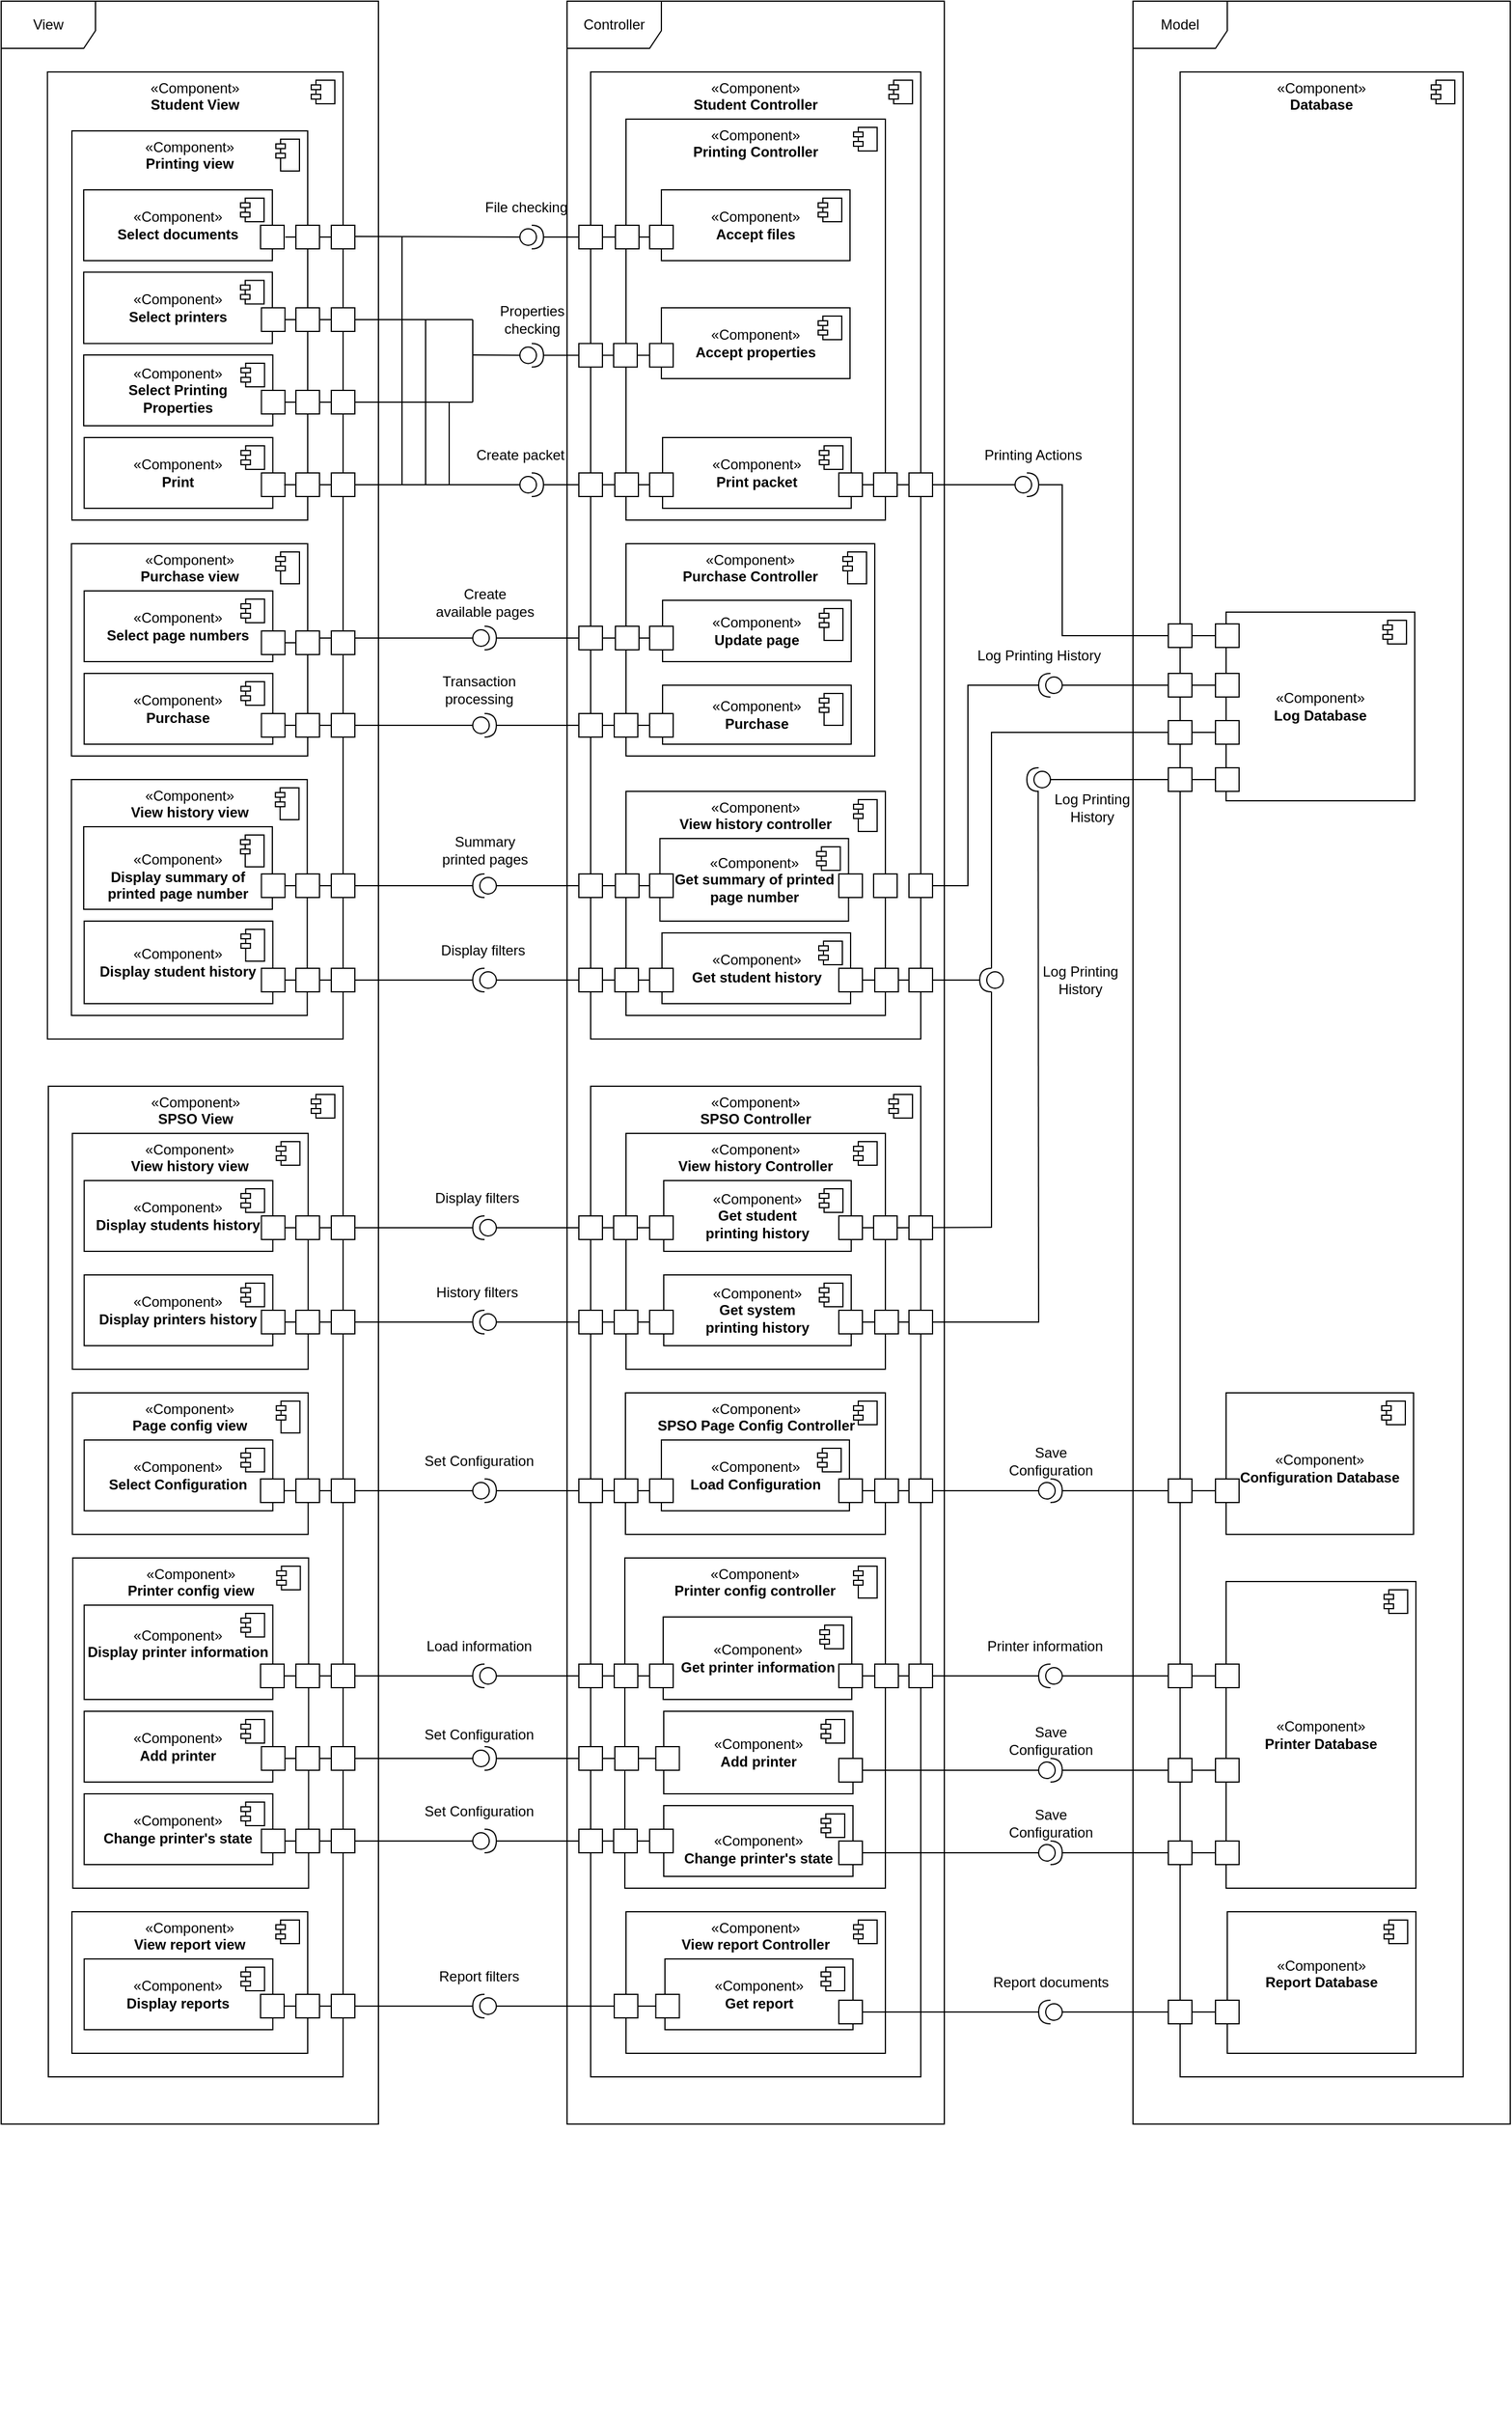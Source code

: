 <mxfile version="24.8.3">
  <diagram name="Page-1" id="IiY3d-wcww6mmHiPdyNe">
    <mxGraphModel grid="1" page="1" gridSize="10" guides="1" tooltips="1" connect="1" arrows="1" fold="1" pageScale="1" pageWidth="850" pageHeight="1100" math="0" shadow="0">
      <root>
        <mxCell id="0" />
        <mxCell id="1" parent="0" />
        <mxCell id="CY8S7bmpGQMlvTJj6TYs-157" value="«Component»&lt;br&gt;&lt;b&gt;SPSO Controller&lt;/b&gt;" style="html=1;dropTarget=0;whiteSpace=wrap;verticalAlign=top;" vertex="1" parent="1">
          <mxGeometry x="500" y="-160" width="280" height="840" as="geometry" />
        </mxCell>
        <mxCell id="CY8S7bmpGQMlvTJj6TYs-158" value="" style="shape=module;jettyWidth=8;jettyHeight=4;" vertex="1" parent="CY8S7bmpGQMlvTJj6TYs-157">
          <mxGeometry x="1" width="20" height="20" relative="1" as="geometry">
            <mxPoint x="-27" y="7" as="offset" />
          </mxGeometry>
        </mxCell>
        <mxCell id="puAjaU_ZfNTtAV1WR_DC-28" value="«Component»&lt;br&gt;&lt;b&gt;Student Controller&lt;/b&gt;&lt;br&gt;&lt;div&gt;&lt;b&gt;&lt;br&gt;&lt;/b&gt;&lt;/div&gt;&lt;div&gt;&lt;b&gt;&lt;br&gt;&lt;/b&gt;&lt;/div&gt;&lt;div&gt;&lt;b&gt;&lt;br&gt;&lt;/b&gt;&lt;/div&gt;&lt;div&gt;&lt;b&gt;&lt;br&gt;&lt;/b&gt;&lt;/div&gt;&lt;div&gt;&lt;b&gt;&lt;br&gt;&lt;/b&gt;&lt;/div&gt;&lt;div&gt;&lt;b&gt;&lt;br&gt;&lt;/b&gt;&lt;/div&gt;&lt;div&gt;&lt;b&gt;&lt;br&gt;&lt;/b&gt;&lt;/div&gt;&lt;div&gt;&lt;b&gt;&lt;br&gt;&lt;/b&gt;&lt;/div&gt;&lt;div&gt;&lt;b&gt;&lt;br&gt;&lt;/b&gt;&lt;/div&gt;&lt;div&gt;&lt;b&gt;&lt;br&gt;&lt;/b&gt;&lt;/div&gt;&lt;div&gt;&lt;b&gt;&lt;br&gt;&lt;/b&gt;&lt;/div&gt;&lt;div&gt;&lt;b&gt;&lt;br&gt;&lt;/b&gt;&lt;/div&gt;&lt;div&gt;&lt;b&gt;&lt;br&gt;&lt;/b&gt;&lt;/div&gt;&lt;div&gt;&lt;b&gt;&lt;br&gt;&lt;/b&gt;&lt;/div&gt;" style="html=1;dropTarget=0;whiteSpace=wrap;verticalAlign=top;" vertex="1" parent="1">
          <mxGeometry x="500" y="-1020" width="280" height="820" as="geometry" />
        </mxCell>
        <mxCell id="puAjaU_ZfNTtAV1WR_DC-29" value="" style="shape=module;jettyWidth=8;jettyHeight=4;" vertex="1" parent="puAjaU_ZfNTtAV1WR_DC-28">
          <mxGeometry x="1" width="20" height="20" relative="1" as="geometry">
            <mxPoint x="-27" y="7" as="offset" />
          </mxGeometry>
        </mxCell>
        <mxCell id="CY8S7bmpGQMlvTJj6TYs-108" value="«Component»&lt;br&gt;&lt;b&gt;View history Controller&lt;/b&gt;&lt;div&gt;&lt;b&gt;&lt;br&gt;&lt;/b&gt;&lt;/div&gt;&lt;div&gt;&lt;b&gt;&lt;br&gt;&lt;/b&gt;&lt;/div&gt;&lt;div&gt;&lt;b&gt;&lt;br&gt;&lt;/b&gt;&lt;/div&gt;&lt;div&gt;&lt;b&gt;&lt;br&gt;&lt;/b&gt;&lt;/div&gt;&lt;div&gt;&lt;b&gt;&lt;br&gt;&lt;/b&gt;&lt;/div&gt;&lt;div&gt;&lt;b&gt;&lt;br&gt;&lt;/b&gt;&lt;/div&gt;&lt;div&gt;&lt;b&gt;&lt;br&gt;&lt;/b&gt;&lt;/div&gt;&lt;div&gt;&lt;b&gt;&lt;br&gt;&lt;/b&gt;&lt;/div&gt;&lt;div&gt;&lt;b&gt;&lt;br&gt;&lt;/b&gt;&lt;/div&gt;&lt;div&gt;&lt;b&gt;&lt;br&gt;&lt;/b&gt;&lt;/div&gt;&lt;div&gt;&lt;b&gt;&lt;br&gt;&lt;/b&gt;&lt;/div&gt;&lt;div&gt;&lt;b&gt;&lt;br&gt;&lt;/b&gt;&lt;/div&gt;&lt;div&gt;&lt;b&gt;&lt;br&gt;&lt;/b&gt;&lt;/div&gt;&lt;div&gt;&lt;b&gt;&lt;br&gt;&lt;/b&gt;&lt;/div&gt;&lt;div&gt;&lt;b&gt;&lt;br&gt;&lt;/b&gt;&lt;/div&gt;&lt;div&gt;&lt;b&gt;&lt;br&gt;&lt;/b&gt;&lt;/div&gt;&lt;div&gt;&lt;b&gt;&lt;br&gt;&lt;/b&gt;&lt;/div&gt;&lt;div&gt;&lt;b&gt;&lt;br&gt;&lt;/b&gt;&lt;/div&gt;&lt;div&gt;&lt;b&gt;&lt;br&gt;&lt;/b&gt;&lt;/div&gt;&lt;div&gt;&lt;b&gt;&lt;br&gt;&lt;/b&gt;&lt;/div&gt;&lt;div&gt;&lt;b&gt;&lt;br&gt;&lt;/b&gt;&lt;/div&gt;&lt;div&gt;&lt;b&gt;&lt;br&gt;&lt;/b&gt;&lt;/div&gt;&lt;div&gt;&lt;b&gt;&lt;br&gt;&lt;/b&gt;&lt;/div&gt;&lt;div&gt;&lt;b&gt;&lt;br&gt;&lt;/b&gt;&lt;/div&gt;&lt;div&gt;&lt;b&gt;&lt;br&gt;&lt;/b&gt;&lt;/div&gt;&lt;div&gt;&lt;b&gt;&lt;br&gt;&lt;/b&gt;&lt;/div&gt;&lt;div&gt;&lt;b&gt;&lt;br&gt;&lt;/b&gt;&lt;/div&gt;" style="html=1;dropTarget=0;whiteSpace=wrap;verticalAlign=top;" vertex="1" parent="1">
          <mxGeometry x="530" y="-120" width="220" height="200" as="geometry" />
        </mxCell>
        <mxCell id="CY8S7bmpGQMlvTJj6TYs-109" value="" style="shape=module;jettyWidth=8;jettyHeight=4;" vertex="1" parent="CY8S7bmpGQMlvTJj6TYs-108">
          <mxGeometry x="1" width="20" height="20" relative="1" as="geometry">
            <mxPoint x="-27" y="7" as="offset" />
          </mxGeometry>
        </mxCell>
        <mxCell id="CY8S7bmpGQMlvTJj6TYs-6" value="View" style="shape=umlFrame;whiteSpace=wrap;html=1;pointerEvents=0;width=80;height=40;" vertex="1" parent="1">
          <mxGeometry y="-1080" width="320" height="1800" as="geometry" />
        </mxCell>
        <mxCell id="CY8S7bmpGQMlvTJj6TYs-112" value="«Component»&lt;br&gt;&lt;b&gt;Get student &lt;br&gt;printing history&lt;/b&gt;" style="html=1;dropTarget=0;whiteSpace=wrap;" vertex="1" parent="1">
          <mxGeometry x="562" y="-80" width="159" height="60" as="geometry" />
        </mxCell>
        <mxCell id="CY8S7bmpGQMlvTJj6TYs-113" value="" style="shape=module;jettyWidth=8;jettyHeight=4;" vertex="1" parent="CY8S7bmpGQMlvTJj6TYs-112">
          <mxGeometry x="1" width="20" height="20" relative="1" as="geometry">
            <mxPoint x="-27" y="7" as="offset" />
          </mxGeometry>
        </mxCell>
        <mxCell id="CY8S7bmpGQMlvTJj6TYs-24" value="«Component»&lt;br&gt;&lt;b&gt;Printing Controller&lt;/b&gt;&lt;div&gt;&lt;b&gt;&lt;br&gt;&lt;/b&gt;&lt;/div&gt;&lt;div&gt;&lt;b&gt;&lt;br&gt;&lt;/b&gt;&lt;/div&gt;&lt;div&gt;&lt;b&gt;&lt;br&gt;&lt;/b&gt;&lt;/div&gt;&lt;div&gt;&lt;b&gt;&lt;br&gt;&lt;/b&gt;&lt;/div&gt;&lt;div&gt;&lt;b&gt;&lt;br&gt;&lt;/b&gt;&lt;/div&gt;&lt;div&gt;&lt;b&gt;&lt;br&gt;&lt;/b&gt;&lt;/div&gt;&lt;div&gt;&lt;b&gt;&lt;br&gt;&lt;/b&gt;&lt;/div&gt;&lt;div&gt;&lt;b&gt;&lt;br&gt;&lt;/b&gt;&lt;/div&gt;&lt;div&gt;&lt;b&gt;&lt;br&gt;&lt;/b&gt;&lt;/div&gt;&lt;div&gt;&lt;b&gt;&lt;br&gt;&lt;/b&gt;&lt;/div&gt;&lt;div&gt;&lt;b&gt;&lt;br&gt;&lt;/b&gt;&lt;/div&gt;&lt;div&gt;&lt;b&gt;&lt;br&gt;&lt;/b&gt;&lt;/div&gt;&lt;div&gt;&lt;b&gt;&lt;br&gt;&lt;/b&gt;&lt;/div&gt;&lt;div&gt;&lt;b&gt;&lt;br&gt;&lt;/b&gt;&lt;/div&gt;&lt;div&gt;&lt;b&gt;&lt;br&gt;&lt;/b&gt;&lt;/div&gt;&lt;div&gt;&lt;b&gt;&lt;br&gt;&lt;/b&gt;&lt;/div&gt;&lt;div&gt;&lt;b&gt;&lt;br&gt;&lt;/b&gt;&lt;/div&gt;&lt;div&gt;&lt;b&gt;&lt;br&gt;&lt;/b&gt;&lt;/div&gt;&lt;div&gt;&lt;b&gt;&lt;br&gt;&lt;/b&gt;&lt;/div&gt;&lt;div&gt;&lt;b&gt;&lt;br&gt;&lt;/b&gt;&lt;/div&gt;&lt;div&gt;&lt;b&gt;&lt;br&gt;&lt;/b&gt;&lt;/div&gt;&lt;div&gt;&lt;b&gt;&lt;br&gt;&lt;/b&gt;&lt;/div&gt;&lt;div&gt;&lt;br&gt;&lt;/div&gt;" style="html=1;dropTarget=0;whiteSpace=wrap;verticalAlign=top;" vertex="1" parent="1">
          <mxGeometry x="530" y="-980" width="220" height="340" as="geometry" />
        </mxCell>
        <mxCell id="CY8S7bmpGQMlvTJj6TYs-25" value="" style="shape=module;jettyWidth=8;jettyHeight=4;" vertex="1" parent="CY8S7bmpGQMlvTJj6TYs-24">
          <mxGeometry x="1" width="20" height="20" relative="1" as="geometry">
            <mxPoint x="-27" y="7" as="offset" />
          </mxGeometry>
        </mxCell>
        <mxCell id="CY8S7bmpGQMlvTJj6TYs-26" value="Controller" style="shape=umlFrame;whiteSpace=wrap;html=1;pointerEvents=0;width=80;height=40;" vertex="1" parent="1">
          <mxGeometry x="480" y="-1080" width="320" height="1800" as="geometry" />
        </mxCell>
        <mxCell id="CY8S7bmpGQMlvTJj6TYs-27" value="«Component»&lt;br&gt;&lt;b&gt;Accept files&lt;/b&gt;" style="html=1;dropTarget=0;whiteSpace=wrap;" vertex="1" parent="1">
          <mxGeometry x="560" y="-920" width="160" height="60" as="geometry" />
        </mxCell>
        <mxCell id="CY8S7bmpGQMlvTJj6TYs-28" value="" style="shape=module;jettyWidth=8;jettyHeight=4;" vertex="1" parent="CY8S7bmpGQMlvTJj6TYs-27">
          <mxGeometry x="1" width="20" height="20" relative="1" as="geometry">
            <mxPoint x="-27" y="7" as="offset" />
          </mxGeometry>
        </mxCell>
        <mxCell id="CY8S7bmpGQMlvTJj6TYs-29" value="«Component»&lt;br&gt;&lt;b&gt;Accept&amp;nbsp;&lt;/b&gt;&lt;b&gt;properties&lt;/b&gt;" style="html=1;dropTarget=0;whiteSpace=wrap;" vertex="1" parent="1">
          <mxGeometry x="560" y="-820" width="160" height="60" as="geometry" />
        </mxCell>
        <mxCell id="CY8S7bmpGQMlvTJj6TYs-30" value="" style="shape=module;jettyWidth=8;jettyHeight=4;" vertex="1" parent="CY8S7bmpGQMlvTJj6TYs-29">
          <mxGeometry x="1" width="20" height="20" relative="1" as="geometry">
            <mxPoint x="-27" y="7" as="offset" />
          </mxGeometry>
        </mxCell>
        <mxCell id="CY8S7bmpGQMlvTJj6TYs-31" value="«Component»&lt;br&gt;&lt;b&gt;Purchase Controller&lt;/b&gt;&lt;div&gt;&lt;b&gt;&lt;br&gt;&lt;/b&gt;&lt;/div&gt;&lt;div&gt;&lt;b&gt;&lt;br&gt;&lt;/b&gt;&lt;/div&gt;&lt;div&gt;&lt;b&gt;&lt;br&gt;&lt;/b&gt;&lt;/div&gt;&lt;div&gt;&lt;b&gt;&lt;br&gt;&lt;/b&gt;&lt;/div&gt;&lt;div&gt;&lt;b&gt;&lt;br&gt;&lt;/b&gt;&lt;/div&gt;&lt;div&gt;&lt;br&gt;&lt;/div&gt;" style="html=1;dropTarget=0;whiteSpace=wrap;verticalAlign=top;" vertex="1" parent="1">
          <mxGeometry x="530" y="-620" width="211" height="180" as="geometry" />
        </mxCell>
        <mxCell id="CY8S7bmpGQMlvTJj6TYs-32" value="" style="shape=module;jettyWidth=8;jettyHeight=4;" vertex="1" parent="CY8S7bmpGQMlvTJj6TYs-31">
          <mxGeometry x="1" width="20" height="27" relative="1" as="geometry">
            <mxPoint x="-27" y="7" as="offset" />
          </mxGeometry>
        </mxCell>
        <mxCell id="CY8S7bmpGQMlvTJj6TYs-33" value="«Component»&lt;br&gt;&lt;b&gt;Purchase&lt;/b&gt;" style="html=1;dropTarget=0;whiteSpace=wrap;" vertex="1" parent="1">
          <mxGeometry x="561" y="-500" width="160" height="50" as="geometry" />
        </mxCell>
        <mxCell id="CY8S7bmpGQMlvTJj6TYs-34" value="" style="shape=module;jettyWidth=8;jettyHeight=4;" vertex="1" parent="CY8S7bmpGQMlvTJj6TYs-33">
          <mxGeometry x="1" width="20" height="27" relative="1" as="geometry">
            <mxPoint x="-27" y="7" as="offset" />
          </mxGeometry>
        </mxCell>
        <mxCell id="CY8S7bmpGQMlvTJj6TYs-37" value="&lt;div&gt;&lt;span style=&quot;background-color: initial;&quot;&gt;«Component»&lt;/span&gt;&lt;br&gt;&lt;/div&gt;&lt;b&gt;SPSO Page Config Controller&lt;/b&gt;&lt;div&gt;&lt;b&gt;&lt;br&gt;&lt;/b&gt;&lt;/div&gt;&lt;div&gt;&lt;b&gt;&lt;br&gt;&lt;/b&gt;&lt;/div&gt;&lt;div&gt;&lt;b&gt;&lt;br&gt;&lt;/b&gt;&lt;/div&gt;&lt;div&gt;&lt;b&gt;&lt;br&gt;&lt;/b&gt;&lt;/div&gt;&lt;div&gt;&lt;b&gt;&lt;br&gt;&lt;/b&gt;&lt;/div&gt;&lt;div&gt;&lt;b&gt;&lt;br&gt;&lt;/b&gt;&lt;/div&gt;&lt;div&gt;&lt;b&gt;&lt;br&gt;&lt;/b&gt;&lt;/div&gt;&lt;div&gt;&lt;b&gt;&lt;br&gt;&lt;/b&gt;&lt;/div&gt;&lt;div&gt;&lt;b&gt;&lt;br&gt;&lt;/b&gt;&lt;/div&gt;&lt;div&gt;&lt;b&gt;&lt;br&gt;&lt;/b&gt;&lt;/div&gt;&lt;div&gt;&lt;b&gt;&lt;br&gt;&lt;/b&gt;&lt;/div&gt;&lt;div&gt;&lt;b&gt;&lt;br&gt;&lt;/b&gt;&lt;/div&gt;&lt;div&gt;&lt;b&gt;&lt;br&gt;&lt;/b&gt;&lt;/div&gt;" style="html=1;dropTarget=0;whiteSpace=wrap;verticalAlign=top;" vertex="1" parent="1">
          <mxGeometry x="529.5" y="100" width="220.5" height="120" as="geometry" />
        </mxCell>
        <mxCell id="CY8S7bmpGQMlvTJj6TYs-38" value="" style="shape=module;jettyWidth=8;jettyHeight=4;" vertex="1" parent="CY8S7bmpGQMlvTJj6TYs-37">
          <mxGeometry x="1" width="20" height="20" relative="1" as="geometry">
            <mxPoint x="-27" y="7" as="offset" />
          </mxGeometry>
        </mxCell>
        <mxCell id="CY8S7bmpGQMlvTJj6TYs-43" value="«Component»&lt;br&gt;&lt;b&gt;Database&lt;/b&gt;&lt;br&gt;&lt;div&gt;&lt;b&gt;&lt;br&gt;&lt;/b&gt;&lt;/div&gt;&lt;div&gt;&lt;b&gt;&lt;br&gt;&lt;/b&gt;&lt;/div&gt;&lt;div&gt;&lt;b&gt;&lt;br&gt;&lt;/b&gt;&lt;/div&gt;&lt;div&gt;&lt;b&gt;&lt;br&gt;&lt;/b&gt;&lt;/div&gt;&lt;div&gt;&lt;b&gt;&lt;br&gt;&lt;/b&gt;&lt;/div&gt;&lt;div&gt;&lt;b&gt;&lt;br&gt;&lt;/b&gt;&lt;/div&gt;&lt;div&gt;&lt;b&gt;&lt;br&gt;&lt;/b&gt;&lt;/div&gt;&lt;div&gt;&lt;b&gt;&lt;br&gt;&lt;/b&gt;&lt;/div&gt;&lt;div&gt;&lt;b&gt;&lt;br&gt;&lt;/b&gt;&lt;/div&gt;&lt;div&gt;&lt;b&gt;&lt;br&gt;&lt;/b&gt;&lt;/div&gt;&lt;div&gt;&lt;b&gt;&lt;br&gt;&lt;/b&gt;&lt;/div&gt;&lt;div&gt;&lt;b&gt;&lt;br&gt;&lt;/b&gt;&lt;/div&gt;&lt;div&gt;&lt;b&gt;&lt;br&gt;&lt;/b&gt;&lt;/div&gt;&lt;div&gt;&lt;b&gt;&lt;br&gt;&lt;/b&gt;&lt;/div&gt;" style="html=1;dropTarget=0;whiteSpace=wrap;verticalAlign=top;" vertex="1" parent="1">
          <mxGeometry x="1000" y="-1020" width="240" height="1700" as="geometry" />
        </mxCell>
        <mxCell id="CY8S7bmpGQMlvTJj6TYs-44" value="" style="shape=module;jettyWidth=8;jettyHeight=4;" vertex="1" parent="CY8S7bmpGQMlvTJj6TYs-43">
          <mxGeometry x="1" width="20" height="20" relative="1" as="geometry">
            <mxPoint x="-27" y="7" as="offset" />
          </mxGeometry>
        </mxCell>
        <mxCell id="CY8S7bmpGQMlvTJj6TYs-45" value="Model" style="shape=umlFrame;whiteSpace=wrap;html=1;pointerEvents=0;width=80;height=40;" vertex="1" parent="1">
          <mxGeometry x="960" y="-1080" width="320" height="1800" as="geometry" />
        </mxCell>
        <mxCell id="CY8S7bmpGQMlvTJj6TYs-48" value="&lt;div&gt;&lt;br&gt;&lt;/div&gt;&lt;div&gt;&lt;span style=&quot;background-color: initial;&quot;&gt;&lt;br&gt;&lt;/span&gt;&lt;/div&gt;&lt;div&gt;&lt;span style=&quot;background-color: initial;&quot;&gt;&lt;br&gt;&lt;/span&gt;&lt;/div&gt;&lt;div&gt;&lt;span style=&quot;background-color: initial;&quot;&gt;«Component»&lt;/span&gt;&lt;br&gt;&lt;/div&gt;&lt;b&gt;Configuration Database&lt;br&gt;&lt;/b&gt;" style="html=1;dropTarget=0;whiteSpace=wrap;verticalAlign=top;" vertex="1" parent="1">
          <mxGeometry x="1039" y="100" width="159" height="120" as="geometry" />
        </mxCell>
        <mxCell id="CY8S7bmpGQMlvTJj6TYs-49" value="" style="shape=module;jettyWidth=8;jettyHeight=4;" vertex="1" parent="CY8S7bmpGQMlvTJj6TYs-48">
          <mxGeometry x="1" width="20" height="20" relative="1" as="geometry">
            <mxPoint x="-27" y="7" as="offset" />
          </mxGeometry>
        </mxCell>
        <mxCell id="CY8S7bmpGQMlvTJj6TYs-64" value="" style="whiteSpace=wrap;html=1;aspect=fixed;" vertex="1" parent="1">
          <mxGeometry x="990" y="-552" width="20" height="20" as="geometry" />
        </mxCell>
        <mxCell id="CY8S7bmpGQMlvTJj6TYs-65" value="" style="whiteSpace=wrap;html=1;aspect=fixed;" vertex="1" parent="1">
          <mxGeometry x="990" y="-510" width="20" height="20" as="geometry" />
        </mxCell>
        <mxCell id="CY8S7bmpGQMlvTJj6TYs-66" value="" style="line;strokeWidth=1;fillColor=none;align=left;verticalAlign=middle;spacingTop=-1;spacingLeft=3;spacingRight=3;rotatable=0;labelPosition=right;points=[];portConstraint=eastwest;strokeColor=inherit;" vertex="1" parent="1">
          <mxGeometry x="1010" y="-546" width="20" height="8" as="geometry" />
        </mxCell>
        <mxCell id="CY8S7bmpGQMlvTJj6TYs-67" value="" style="line;strokeWidth=1;fillColor=none;align=left;verticalAlign=middle;spacingTop=-1;spacingLeft=3;spacingRight=3;rotatable=0;labelPosition=right;points=[];portConstraint=eastwest;strokeColor=inherit;" vertex="1" parent="1">
          <mxGeometry x="1010" y="-504" width="20" height="8" as="geometry" />
        </mxCell>
        <mxCell id="CY8S7bmpGQMlvTJj6TYs-82" value="«Component»&lt;br&gt;&lt;b&gt;Print packet&lt;/b&gt;" style="html=1;dropTarget=0;whiteSpace=wrap;" vertex="1" parent="1">
          <mxGeometry x="561" y="-710" width="160" height="60" as="geometry" />
        </mxCell>
        <mxCell id="CY8S7bmpGQMlvTJj6TYs-83" value="" style="shape=module;jettyWidth=8;jettyHeight=4;" vertex="1" parent="CY8S7bmpGQMlvTJj6TYs-82">
          <mxGeometry x="1" width="20" height="20" relative="1" as="geometry">
            <mxPoint x="-27" y="7" as="offset" />
          </mxGeometry>
        </mxCell>
        <mxCell id="CY8S7bmpGQMlvTJj6TYs-84" style="edgeStyle=orthogonalEdgeStyle;rounded=0;orthogonalLoop=1;jettySize=auto;html=1;exitX=0.5;exitY=1;exitDx=0;exitDy=0;" edge="1" parent="1" source="CY8S7bmpGQMlvTJj6TYs-29" target="CY8S7bmpGQMlvTJj6TYs-29">
          <mxGeometry relative="1" as="geometry" />
        </mxCell>
        <mxCell id="CY8S7bmpGQMlvTJj6TYs-85" value="«Component»&lt;br&gt;&lt;b&gt;Load Configuration&lt;/b&gt;" style="html=1;dropTarget=0;whiteSpace=wrap;" vertex="1" parent="1">
          <mxGeometry x="560" y="140" width="159.5" height="60" as="geometry" />
        </mxCell>
        <mxCell id="CY8S7bmpGQMlvTJj6TYs-86" value="" style="shape=module;jettyWidth=8;jettyHeight=4;" vertex="1" parent="CY8S7bmpGQMlvTJj6TYs-85">
          <mxGeometry x="1" width="20" height="20" relative="1" as="geometry">
            <mxPoint x="-27" y="7" as="offset" />
          </mxGeometry>
        </mxCell>
        <mxCell id="CY8S7bmpGQMlvTJj6TYs-126" value="«Component»&lt;br&gt;&lt;div&gt;&lt;b&gt;View report Controller&lt;/b&gt;&lt;b&gt;&lt;br&gt;&lt;/b&gt;&lt;/div&gt;&lt;div&gt;&lt;b&gt;&lt;br&gt;&lt;/b&gt;&lt;/div&gt;&lt;div&gt;&lt;b&gt;&lt;br&gt;&lt;/b&gt;&lt;/div&gt;&lt;div&gt;&lt;b&gt;&lt;br&gt;&lt;/b&gt;&lt;/div&gt;&lt;div&gt;&lt;b&gt;&lt;br&gt;&lt;/b&gt;&lt;/div&gt;&lt;div&gt;&lt;b&gt;&lt;br&gt;&lt;/b&gt;&lt;/div&gt;&lt;div&gt;&lt;b&gt;&lt;br&gt;&lt;/b&gt;&lt;/div&gt;&lt;div&gt;&lt;b&gt;&lt;br&gt;&lt;/b&gt;&lt;/div&gt;&lt;div&gt;&lt;b&gt;&lt;br&gt;&lt;/b&gt;&lt;/div&gt;&lt;div&gt;&lt;b&gt;&lt;br&gt;&lt;/b&gt;&lt;/div&gt;&lt;div&gt;&lt;b&gt;&lt;br&gt;&lt;/b&gt;&lt;/div&gt;&lt;div&gt;&lt;b&gt;&lt;br&gt;&lt;/b&gt;&lt;/div&gt;&lt;div&gt;&lt;b&gt;&lt;br&gt;&lt;/b&gt;&lt;/div&gt;&lt;div&gt;&lt;b&gt;&lt;br&gt;&lt;/b&gt;&lt;/div&gt;&lt;div&gt;&lt;b&gt;&lt;br&gt;&lt;/b&gt;&lt;/div&gt;&lt;div&gt;&lt;b&gt;&lt;br&gt;&lt;/b&gt;&lt;/div&gt;&lt;div&gt;&lt;b&gt;&lt;br&gt;&lt;/b&gt;&lt;/div&gt;&lt;div&gt;&lt;b&gt;&lt;br&gt;&lt;/b&gt;&lt;/div&gt;&lt;div&gt;&lt;b&gt;&lt;br&gt;&lt;/b&gt;&lt;/div&gt;&lt;div&gt;&lt;br&gt;&lt;/div&gt;" style="html=1;dropTarget=0;whiteSpace=wrap;verticalAlign=top;" vertex="1" parent="1">
          <mxGeometry x="530" y="540" width="220" height="120" as="geometry" />
        </mxCell>
        <mxCell id="CY8S7bmpGQMlvTJj6TYs-127" value="" style="shape=module;jettyWidth=8;jettyHeight=4;" vertex="1" parent="CY8S7bmpGQMlvTJj6TYs-126">
          <mxGeometry x="1" width="20" height="20" relative="1" as="geometry">
            <mxPoint x="-27" y="7" as="offset" />
          </mxGeometry>
        </mxCell>
        <mxCell id="CY8S7bmpGQMlvTJj6TYs-128" value="«Component»&lt;br&gt;&lt;b&gt;Get report&lt;/b&gt;" style="html=1;dropTarget=0;whiteSpace=wrap;" vertex="1" parent="1">
          <mxGeometry x="563" y="580" width="159.5" height="60" as="geometry" />
        </mxCell>
        <mxCell id="CY8S7bmpGQMlvTJj6TYs-129" value="" style="shape=module;jettyWidth=8;jettyHeight=4;" vertex="1" parent="CY8S7bmpGQMlvTJj6TYs-128">
          <mxGeometry x="1" width="20" height="20" relative="1" as="geometry">
            <mxPoint x="-27" y="7" as="offset" />
          </mxGeometry>
        </mxCell>
        <mxCell id="CY8S7bmpGQMlvTJj6TYs-155" value="«Component»&lt;br&gt;&lt;b&gt;Printer Database&lt;/b&gt;" style="html=1;dropTarget=0;whiteSpace=wrap;" vertex="1" parent="1">
          <mxGeometry x="1039" y="260" width="161" height="260" as="geometry" />
        </mxCell>
        <mxCell id="CY8S7bmpGQMlvTJj6TYs-156" value="" style="shape=module;jettyWidth=8;jettyHeight=4;" vertex="1" parent="CY8S7bmpGQMlvTJj6TYs-155">
          <mxGeometry x="1" width="20" height="20" relative="1" as="geometry">
            <mxPoint x="-27" y="7" as="offset" />
          </mxGeometry>
        </mxCell>
        <mxCell id="puAjaU_ZfNTtAV1WR_DC-26" value="«Component»&lt;br&gt;&lt;b&gt;Report Database&lt;br&gt;&lt;br&gt;&lt;/b&gt;" style="html=1;dropTarget=0;whiteSpace=wrap;" vertex="1" parent="1">
          <mxGeometry x="1040" y="540" width="160" height="120" as="geometry" />
        </mxCell>
        <mxCell id="puAjaU_ZfNTtAV1WR_DC-27" value="" style="shape=module;jettyWidth=8;jettyHeight=4;" vertex="1" parent="puAjaU_ZfNTtAV1WR_DC-26">
          <mxGeometry x="1" width="20" height="20" relative="1" as="geometry">
            <mxPoint x="-27" y="7" as="offset" />
          </mxGeometry>
        </mxCell>
        <mxCell id="puAjaU_ZfNTtAV1WR_DC-30" value="«Component»&lt;br&gt;&lt;b&gt;View history controller&lt;/b&gt;" style="html=1;dropTarget=0;whiteSpace=wrap;verticalAlign=top;" vertex="1" parent="1">
          <mxGeometry x="530" y="-410" width="220" height="190" as="geometry" />
        </mxCell>
        <mxCell id="puAjaU_ZfNTtAV1WR_DC-31" value="" style="shape=module;jettyWidth=8;jettyHeight=4;" vertex="1" parent="puAjaU_ZfNTtAV1WR_DC-30">
          <mxGeometry x="1" width="20" height="27" relative="1" as="geometry">
            <mxPoint x="-27" y="7" as="offset" />
          </mxGeometry>
        </mxCell>
        <mxCell id="puAjaU_ZfNTtAV1WR_DC-38" value="«Component»&lt;br&gt;&lt;b&gt;Printer config controller&lt;/b&gt;" style="html=1;dropTarget=0;whiteSpace=wrap;verticalAlign=top;" vertex="1" parent="1">
          <mxGeometry x="529" y="240" width="221" height="280" as="geometry" />
        </mxCell>
        <mxCell id="puAjaU_ZfNTtAV1WR_DC-39" value="" style="shape=module;jettyWidth=8;jettyHeight=4;" vertex="1" parent="puAjaU_ZfNTtAV1WR_DC-38">
          <mxGeometry x="1" width="20" height="27" relative="1" as="geometry">
            <mxPoint x="-27" y="7" as="offset" />
          </mxGeometry>
        </mxCell>
        <mxCell id="puAjaU_ZfNTtAV1WR_DC-46" value="«Component»&lt;br&gt;&lt;b&gt;Get student history&lt;/b&gt;" style="html=1;dropTarget=0;whiteSpace=wrap;" vertex="1" parent="1">
          <mxGeometry x="560.5" y="-290" width="160" height="60" as="geometry" />
        </mxCell>
        <mxCell id="puAjaU_ZfNTtAV1WR_DC-47" value="" style="shape=module;jettyWidth=8;jettyHeight=4;" vertex="1" parent="puAjaU_ZfNTtAV1WR_DC-46">
          <mxGeometry x="1" width="20" height="20" relative="1" as="geometry">
            <mxPoint x="-27" y="7" as="offset" />
          </mxGeometry>
        </mxCell>
        <mxCell id="puAjaU_ZfNTtAV1WR_DC-48" value="«Component»&lt;br&gt;&lt;b&gt;Student View&lt;/b&gt;&lt;br&gt;&lt;div&gt;&lt;b&gt;&lt;br&gt;&lt;/b&gt;&lt;/div&gt;&lt;div&gt;&lt;b&gt;&lt;br&gt;&lt;/b&gt;&lt;/div&gt;&lt;div&gt;&lt;b&gt;&lt;br&gt;&lt;/b&gt;&lt;/div&gt;&lt;div&gt;&lt;b&gt;&lt;br&gt;&lt;/b&gt;&lt;/div&gt;&lt;div&gt;&lt;b&gt;&lt;br&gt;&lt;/b&gt;&lt;/div&gt;&lt;div&gt;&lt;b&gt;&lt;br&gt;&lt;/b&gt;&lt;/div&gt;&lt;div&gt;&lt;b&gt;&lt;br&gt;&lt;/b&gt;&lt;/div&gt;&lt;div&gt;&lt;b&gt;&lt;br&gt;&lt;/b&gt;&lt;/div&gt;&lt;div&gt;&lt;b&gt;&lt;br&gt;&lt;/b&gt;&lt;/div&gt;&lt;div&gt;&lt;b&gt;&lt;br&gt;&lt;/b&gt;&lt;/div&gt;&lt;div&gt;&lt;b&gt;&lt;br&gt;&lt;/b&gt;&lt;/div&gt;&lt;div&gt;&lt;b&gt;&lt;br&gt;&lt;/b&gt;&lt;/div&gt;&lt;div&gt;&lt;b&gt;&lt;br&gt;&lt;/b&gt;&lt;/div&gt;&lt;div&gt;&lt;b&gt;&lt;br&gt;&lt;/b&gt;&lt;/div&gt;" style="html=1;dropTarget=0;whiteSpace=wrap;verticalAlign=top;" vertex="1" parent="1">
          <mxGeometry x="39.25" y="-1020" width="250.75" height="820" as="geometry" />
        </mxCell>
        <mxCell id="puAjaU_ZfNTtAV1WR_DC-49" value="" style="shape=module;jettyWidth=8;jettyHeight=4;" vertex="1" parent="puAjaU_ZfNTtAV1WR_DC-48">
          <mxGeometry x="1" width="20" height="20" relative="1" as="geometry">
            <mxPoint x="-27" y="7" as="offset" />
          </mxGeometry>
        </mxCell>
        <mxCell id="puAjaU_ZfNTtAV1WR_DC-56" value="«Component»&lt;br&gt;&lt;b&gt;View history view&lt;/b&gt;&lt;br&gt;&lt;div&gt;&lt;b&gt;&lt;br&gt;&lt;/b&gt;&lt;/div&gt;&lt;div&gt;&lt;b&gt;&lt;br&gt;&lt;/b&gt;&lt;/div&gt;&lt;div&gt;&lt;b&gt;&lt;br&gt;&lt;/b&gt;&lt;/div&gt;&lt;div&gt;&lt;b&gt;&lt;br&gt;&lt;/b&gt;&lt;/div&gt;&lt;div&gt;&lt;b&gt;&lt;br&gt;&lt;/b&gt;&lt;/div&gt;&lt;div&gt;&lt;br&gt;&lt;/div&gt;" style="html=1;dropTarget=0;whiteSpace=wrap;verticalAlign=top;" vertex="1" parent="1">
          <mxGeometry x="59.62" y="-420" width="200" height="200" as="geometry" />
        </mxCell>
        <mxCell id="puAjaU_ZfNTtAV1WR_DC-57" value="" style="shape=module;jettyWidth=8;jettyHeight=4;" vertex="1" parent="puAjaU_ZfNTtAV1WR_DC-56">
          <mxGeometry x="1" width="20" height="27" relative="1" as="geometry">
            <mxPoint x="-27" y="7" as="offset" />
          </mxGeometry>
        </mxCell>
        <mxCell id="puAjaU_ZfNTtAV1WR_DC-58" value="«Component»&lt;br&gt;&lt;b&gt;Display student history&lt;/b&gt;" style="html=1;dropTarget=0;whiteSpace=wrap;" vertex="1" parent="1">
          <mxGeometry x="70.38" y="-300" width="160" height="70" as="geometry" />
        </mxCell>
        <mxCell id="puAjaU_ZfNTtAV1WR_DC-59" value="" style="shape=module;jettyWidth=8;jettyHeight=4;" vertex="1" parent="puAjaU_ZfNTtAV1WR_DC-58">
          <mxGeometry x="1" width="20" height="27" relative="1" as="geometry">
            <mxPoint x="-27" y="7" as="offset" />
          </mxGeometry>
        </mxCell>
        <mxCell id="puAjaU_ZfNTtAV1WR_DC-64" style="edgeStyle=orthogonalEdgeStyle;rounded=0;orthogonalLoop=1;jettySize=auto;html=1;exitX=0.5;exitY=1;exitDx=0;exitDy=0;" edge="1" parent="1">
          <mxGeometry relative="1" as="geometry">
            <mxPoint x="212" y="-769" as="sourcePoint" />
            <mxPoint x="212" y="-769" as="targetPoint" />
          </mxGeometry>
        </mxCell>
        <mxCell id="puAjaU_ZfNTtAV1WR_DC-65" value="«Component»&lt;br&gt;&lt;b&gt;Printing view&lt;/b&gt;" style="html=1;dropTarget=0;whiteSpace=wrap;verticalAlign=top;" vertex="1" parent="1">
          <mxGeometry x="60" y="-970" width="200" height="330" as="geometry" />
        </mxCell>
        <mxCell id="puAjaU_ZfNTtAV1WR_DC-66" value="" style="shape=module;jettyWidth=8;jettyHeight=4;" vertex="1" parent="puAjaU_ZfNTtAV1WR_DC-65">
          <mxGeometry x="1" width="20" height="27" relative="1" as="geometry">
            <mxPoint x="-27" y="7" as="offset" />
          </mxGeometry>
        </mxCell>
        <mxCell id="puAjaU_ZfNTtAV1WR_DC-67" value="«Component»&lt;br&gt;&lt;b&gt;Select documents&lt;/b&gt;" style="html=1;dropTarget=0;whiteSpace=wrap;" vertex="1" parent="1">
          <mxGeometry x="70" y="-920" width="160" height="60" as="geometry" />
        </mxCell>
        <mxCell id="puAjaU_ZfNTtAV1WR_DC-68" value="" style="shape=module;jettyWidth=8;jettyHeight=4;" vertex="1" parent="puAjaU_ZfNTtAV1WR_DC-67">
          <mxGeometry x="1" width="20" height="20" relative="1" as="geometry">
            <mxPoint x="-27" y="7" as="offset" />
          </mxGeometry>
        </mxCell>
        <mxCell id="puAjaU_ZfNTtAV1WR_DC-69" value="«Component»&lt;br&gt;&lt;b&gt;SPSO View&lt;/b&gt;" style="html=1;dropTarget=0;whiteSpace=wrap;verticalAlign=top;" vertex="1" parent="1">
          <mxGeometry x="40" y="-160" width="250" height="840" as="geometry" />
        </mxCell>
        <mxCell id="puAjaU_ZfNTtAV1WR_DC-70" value="" style="shape=module;jettyWidth=8;jettyHeight=4;" vertex="1" parent="puAjaU_ZfNTtAV1WR_DC-69">
          <mxGeometry x="1" width="20" height="20" relative="1" as="geometry">
            <mxPoint x="-27" y="7" as="offset" />
          </mxGeometry>
        </mxCell>
        <mxCell id="puAjaU_ZfNTtAV1WR_DC-71" value="«Component»&lt;br&gt;&lt;b&gt;View report view&lt;/b&gt;&lt;br&gt;&lt;div&gt;&lt;b&gt;&lt;br&gt;&lt;/b&gt;&lt;/div&gt;&lt;div&gt;&lt;b&gt;&lt;br&gt;&lt;/b&gt;&lt;/div&gt;&lt;div&gt;&lt;b&gt;&lt;br&gt;&lt;/b&gt;&lt;/div&gt;&lt;div&gt;&lt;b&gt;&lt;br&gt;&lt;/b&gt;&lt;/div&gt;&lt;div&gt;&lt;b&gt;&lt;br&gt;&lt;/b&gt;&lt;/div&gt;&lt;div&gt;&lt;b&gt;&lt;br&gt;&lt;/b&gt;&lt;/div&gt;&lt;div&gt;&lt;b&gt;&lt;br&gt;&lt;/b&gt;&lt;/div&gt;&lt;div&gt;&lt;b&gt;&lt;br&gt;&lt;/b&gt;&lt;/div&gt;&lt;div&gt;&lt;b&gt;&lt;br&gt;&lt;/b&gt;&lt;/div&gt;&lt;div&gt;&lt;b&gt;&lt;br&gt;&lt;/b&gt;&lt;/div&gt;&lt;div&gt;&lt;b&gt;&lt;br&gt;&lt;/b&gt;&lt;/div&gt;&lt;div&gt;&lt;b&gt;&lt;br&gt;&lt;/b&gt;&lt;/div&gt;&lt;div&gt;&lt;b&gt;&lt;br&gt;&lt;/b&gt;&lt;/div&gt;&lt;div&gt;&lt;b&gt;&lt;br&gt;&lt;/b&gt;&lt;/div&gt;&lt;div&gt;&lt;b&gt;&lt;br&gt;&lt;/b&gt;&lt;/div&gt;&lt;div&gt;&lt;b&gt;&lt;br&gt;&lt;/b&gt;&lt;/div&gt;&lt;div&gt;&lt;b&gt;&lt;br&gt;&lt;/b&gt;&lt;/div&gt;&lt;div&gt;&lt;b&gt;&lt;br&gt;&lt;/b&gt;&lt;/div&gt;&lt;div&gt;&lt;b&gt;&lt;br&gt;&lt;/b&gt;&lt;/div&gt;&lt;div&gt;&lt;b&gt;&lt;br&gt;&lt;/b&gt;&lt;/div&gt;&lt;div&gt;&lt;b&gt;&lt;br&gt;&lt;/b&gt;&lt;/div&gt;&lt;div&gt;&lt;b&gt;&lt;br&gt;&lt;/b&gt;&lt;/div&gt;&lt;div&gt;&lt;b&gt;&lt;br&gt;&lt;/b&gt;&lt;/div&gt;&lt;div&gt;&lt;b&gt;&lt;br&gt;&lt;/b&gt;&lt;/div&gt;&lt;div&gt;&lt;b&gt;&lt;br&gt;&lt;/b&gt;&lt;/div&gt;&lt;div&gt;&lt;b&gt;&lt;br&gt;&lt;/b&gt;&lt;/div&gt;&lt;div&gt;&lt;b&gt;&lt;br&gt;&lt;/b&gt;&lt;/div&gt;" style="html=1;dropTarget=0;whiteSpace=wrap;verticalAlign=top;" vertex="1" parent="1">
          <mxGeometry x="60" y="540" width="200" height="120" as="geometry" />
        </mxCell>
        <mxCell id="puAjaU_ZfNTtAV1WR_DC-72" value="" style="shape=module;jettyWidth=8;jettyHeight=4;" vertex="1" parent="puAjaU_ZfNTtAV1WR_DC-71">
          <mxGeometry x="1" width="20" height="20" relative="1" as="geometry">
            <mxPoint x="-27" y="7" as="offset" />
          </mxGeometry>
        </mxCell>
        <mxCell id="puAjaU_ZfNTtAV1WR_DC-81" value="«Component»&lt;br&gt;&lt;b&gt;Printer config view&lt;/b&gt;&lt;div&gt;&lt;b&gt;&lt;br&gt;&lt;/b&gt;&lt;/div&gt;&lt;div&gt;&lt;b&gt;&lt;br&gt;&lt;/b&gt;&lt;/div&gt;&lt;div&gt;&lt;b&gt;&lt;br&gt;&lt;/b&gt;&lt;/div&gt;&lt;div&gt;&lt;b&gt;&lt;br&gt;&lt;/b&gt;&lt;/div&gt;&lt;div&gt;&lt;b&gt;&lt;br&gt;&lt;/b&gt;&lt;/div&gt;&lt;div&gt;&lt;b&gt;&lt;br&gt;&lt;/b&gt;&lt;/div&gt;&lt;div&gt;&lt;b&gt;&lt;br&gt;&lt;/b&gt;&lt;/div&gt;&lt;div&gt;&lt;b&gt;&lt;br&gt;&lt;/b&gt;&lt;/div&gt;&lt;div&gt;&lt;b&gt;&lt;br&gt;&lt;/b&gt;&lt;/div&gt;&lt;div&gt;&lt;b&gt;&lt;br&gt;&lt;/b&gt;&lt;/div&gt;&lt;div&gt;&lt;b&gt;&lt;br&gt;&lt;/b&gt;&lt;/div&gt;&lt;div&gt;&lt;b&gt;&lt;br&gt;&lt;/b&gt;&lt;/div&gt;&lt;div&gt;&lt;b&gt;&lt;br&gt;&lt;/b&gt;&lt;/div&gt;" style="html=1;dropTarget=0;whiteSpace=wrap;verticalAlign=top;" vertex="1" parent="1">
          <mxGeometry x="60.74" y="240" width="200" height="280" as="geometry" />
        </mxCell>
        <mxCell id="puAjaU_ZfNTtAV1WR_DC-82" value="" style="shape=module;jettyWidth=8;jettyHeight=4;" vertex="1" parent="puAjaU_ZfNTtAV1WR_DC-81">
          <mxGeometry x="1" width="20" height="20" relative="1" as="geometry">
            <mxPoint x="-27" y="7" as="offset" />
          </mxGeometry>
        </mxCell>
        <mxCell id="puAjaU_ZfNTtAV1WR_DC-83" value="«Component»&lt;br&gt;&lt;b&gt;Add printer&lt;/b&gt;" style="html=1;dropTarget=0;whiteSpace=wrap;" vertex="1" parent="1">
          <mxGeometry x="70.38" y="370" width="160" height="60" as="geometry" />
        </mxCell>
        <mxCell id="puAjaU_ZfNTtAV1WR_DC-84" value="" style="shape=module;jettyWidth=8;jettyHeight=4;" vertex="1" parent="puAjaU_ZfNTtAV1WR_DC-83">
          <mxGeometry x="1" width="20" height="20" relative="1" as="geometry">
            <mxPoint x="-27" y="7" as="offset" />
          </mxGeometry>
        </mxCell>
        <mxCell id="puAjaU_ZfNTtAV1WR_DC-87" value="«Component»&lt;br&gt;&lt;div&gt;&lt;b&gt;View history view&lt;/b&gt;&lt;/div&gt;&lt;div&gt;&lt;b&gt;&lt;br&gt;&lt;/b&gt;&lt;/div&gt;&lt;div&gt;&lt;b&gt;&lt;br&gt;&lt;/b&gt;&lt;/div&gt;&lt;div&gt;&lt;b&gt;&lt;br&gt;&lt;/b&gt;&lt;/div&gt;&lt;div&gt;&lt;b&gt;&lt;br&gt;&lt;/b&gt;&lt;/div&gt;&lt;div&gt;&lt;b&gt;&lt;br&gt;&lt;/b&gt;&lt;/div&gt;&lt;div&gt;&lt;b&gt;&lt;br&gt;&lt;/b&gt;&lt;/div&gt;&lt;div&gt;&lt;b&gt;&lt;br&gt;&lt;/b&gt;&lt;/div&gt;&lt;div&gt;&lt;b&gt;&lt;br&gt;&lt;/b&gt;&lt;/div&gt;&lt;div&gt;&lt;b&gt;&lt;br&gt;&lt;/b&gt;&lt;/div&gt;&lt;div&gt;&lt;b&gt;&lt;br&gt;&lt;/b&gt;&lt;/div&gt;&lt;div&gt;&lt;b&gt;&lt;br&gt;&lt;/b&gt;&lt;/div&gt;&lt;div&gt;&lt;b&gt;&lt;br&gt;&lt;/b&gt;&lt;/div&gt;&lt;div&gt;&lt;b&gt;&lt;br&gt;&lt;/b&gt;&lt;/div&gt;&lt;div&gt;&lt;b&gt;&lt;br&gt;&lt;/b&gt;&lt;/div&gt;&lt;div&gt;&lt;b&gt;&lt;br&gt;&lt;/b&gt;&lt;/div&gt;&lt;div&gt;&lt;b&gt;&lt;br&gt;&lt;/b&gt;&lt;/div&gt;&lt;div&gt;&lt;b&gt;&lt;br&gt;&lt;/b&gt;&lt;/div&gt;&lt;div&gt;&lt;b&gt;&lt;br&gt;&lt;/b&gt;&lt;/div&gt;&lt;div&gt;&lt;br&gt;&lt;/div&gt;" style="html=1;dropTarget=0;whiteSpace=wrap;verticalAlign=top;" vertex="1" parent="1">
          <mxGeometry x="60.37" y="-120" width="200" height="200" as="geometry" />
        </mxCell>
        <mxCell id="puAjaU_ZfNTtAV1WR_DC-88" value="" style="shape=module;jettyWidth=8;jettyHeight=4;" vertex="1" parent="puAjaU_ZfNTtAV1WR_DC-87">
          <mxGeometry x="1" width="20" height="20" relative="1" as="geometry">
            <mxPoint x="-27" y="7" as="offset" />
          </mxGeometry>
        </mxCell>
        <mxCell id="puAjaU_ZfNTtAV1WR_DC-89" value="«Component»&lt;br&gt;&lt;b&gt;Display students history&lt;/b&gt;" style="html=1;dropTarget=0;whiteSpace=wrap;" vertex="1" parent="1">
          <mxGeometry x="70.38" y="-80" width="160" height="60" as="geometry" />
        </mxCell>
        <mxCell id="puAjaU_ZfNTtAV1WR_DC-90" value="" style="shape=module;jettyWidth=8;jettyHeight=4;" vertex="1" parent="puAjaU_ZfNTtAV1WR_DC-89">
          <mxGeometry x="1" width="20" height="20" relative="1" as="geometry">
            <mxPoint x="-27" y="7" as="offset" />
          </mxGeometry>
        </mxCell>
        <mxCell id="puAjaU_ZfNTtAV1WR_DC-91" value="«Component»&lt;br&gt;&lt;b&gt;Display printers history&lt;/b&gt;" style="html=1;dropTarget=0;whiteSpace=wrap;" vertex="1" parent="1">
          <mxGeometry x="70.38" width="160" height="60" as="geometry" />
        </mxCell>
        <mxCell id="puAjaU_ZfNTtAV1WR_DC-92" value="" style="shape=module;jettyWidth=8;jettyHeight=4;" vertex="1" parent="puAjaU_ZfNTtAV1WR_DC-91">
          <mxGeometry x="1" width="20" height="20" relative="1" as="geometry">
            <mxPoint x="-27" y="7" as="offset" />
          </mxGeometry>
        </mxCell>
        <mxCell id="puAjaU_ZfNTtAV1WR_DC-95" value="«Component»&lt;br&gt;&lt;b&gt;Page config view&lt;/b&gt;" style="html=1;dropTarget=0;whiteSpace=wrap;verticalAlign=top;" vertex="1" parent="1">
          <mxGeometry x="60.37" y="100" width="200" height="120" as="geometry" />
        </mxCell>
        <mxCell id="puAjaU_ZfNTtAV1WR_DC-96" value="" style="shape=module;jettyWidth=8;jettyHeight=4;" vertex="1" parent="puAjaU_ZfNTtAV1WR_DC-95">
          <mxGeometry x="1" width="20" height="27" relative="1" as="geometry">
            <mxPoint x="-27" y="7" as="offset" />
          </mxGeometry>
        </mxCell>
        <mxCell id="puAjaU_ZfNTtAV1WR_DC-97" value="«Component»&lt;br&gt;&lt;b&gt;Purchase view&lt;/b&gt;" style="html=1;dropTarget=0;whiteSpace=wrap;verticalAlign=top;" vertex="1" parent="1">
          <mxGeometry x="59.62" y="-620" width="200.38" height="180" as="geometry" />
        </mxCell>
        <mxCell id="puAjaU_ZfNTtAV1WR_DC-98" value="" style="shape=module;jettyWidth=8;jettyHeight=4;" vertex="1" parent="puAjaU_ZfNTtAV1WR_DC-97">
          <mxGeometry x="1" width="20" height="27" relative="1" as="geometry">
            <mxPoint x="-27" y="7" as="offset" />
          </mxGeometry>
        </mxCell>
        <mxCell id="puAjaU_ZfNTtAV1WR_DC-99" value="«Component»&lt;br&gt;&lt;b&gt;Print&lt;/b&gt;" style="html=1;dropTarget=0;whiteSpace=wrap;" vertex="1" parent="1">
          <mxGeometry x="70.38" y="-710" width="160" height="60" as="geometry" />
        </mxCell>
        <mxCell id="puAjaU_ZfNTtAV1WR_DC-100" value="" style="shape=module;jettyWidth=8;jettyHeight=4;" vertex="1" parent="puAjaU_ZfNTtAV1WR_DC-99">
          <mxGeometry x="1" width="20" height="20" relative="1" as="geometry">
            <mxPoint x="-27" y="7" as="offset" />
          </mxGeometry>
        </mxCell>
        <mxCell id="puAjaU_ZfNTtAV1WR_DC-101" value="«Component»&lt;br&gt;&lt;b&gt;Select Printing &lt;br&gt;Properties&lt;br&gt;&lt;/b&gt;" style="html=1;dropTarget=0;whiteSpace=wrap;" vertex="1" parent="1">
          <mxGeometry x="70" y="-780" width="160.38" height="60" as="geometry" />
        </mxCell>
        <mxCell id="puAjaU_ZfNTtAV1WR_DC-102" value="" style="shape=module;jettyWidth=8;jettyHeight=4;" vertex="1" parent="puAjaU_ZfNTtAV1WR_DC-101">
          <mxGeometry x="1" width="20" height="20" relative="1" as="geometry">
            <mxPoint x="-27" y="7" as="offset" />
          </mxGeometry>
        </mxCell>
        <mxCell id="puAjaU_ZfNTtAV1WR_DC-103" value="«Component»&lt;br&gt;&lt;b&gt;Select printers&lt;/b&gt;" style="html=1;dropTarget=0;whiteSpace=wrap;" vertex="1" parent="1">
          <mxGeometry x="70" y="-850.25" width="160" height="60.5" as="geometry" />
        </mxCell>
        <mxCell id="puAjaU_ZfNTtAV1WR_DC-104" value="" style="shape=module;jettyWidth=8;jettyHeight=4;" vertex="1" parent="puAjaU_ZfNTtAV1WR_DC-103">
          <mxGeometry x="1" width="20" height="20" relative="1" as="geometry">
            <mxPoint x="-27" y="7" as="offset" />
          </mxGeometry>
        </mxCell>
        <mxCell id="nfsDe8eXNVFqQ5E389Qe-3" value="" style="shape=providedRequiredInterface;html=1;verticalLabelPosition=bottom;sketch=0;" vertex="1" parent="1">
          <mxGeometry x="440" y="-890" width="20" height="20" as="geometry" />
        </mxCell>
        <mxCell id="puAjaU_ZfNTtAV1WR_DC-108" value="" style="shape=providedRequiredInterface;html=1;verticalLabelPosition=bottom;sketch=0;" vertex="1" parent="1">
          <mxGeometry x="440" y="-789.75" width="20" height="20" as="geometry" />
        </mxCell>
        <mxCell id="puAjaU_ZfNTtAV1WR_DC-114" style="edgeStyle=orthogonalEdgeStyle;rounded=0;orthogonalLoop=1;jettySize=auto;html=1;exitX=1;exitY=0.5;exitDx=0;exitDy=0;exitPerimeter=0;endArrow=none;endFill=0;entryX=0;entryY=0.5;entryDx=0;entryDy=0;" edge="1" parent="1" source="tfpIiOzo_Po5P9u3w-RI-136" target="tfpIiOzo_Po5P9u3w-RI-88">
          <mxGeometry relative="1" as="geometry">
            <Array as="points" />
          </mxGeometry>
        </mxCell>
        <mxCell id="puAjaU_ZfNTtAV1WR_DC-112" value="" style="shape=providedRequiredInterface;html=1;verticalLabelPosition=bottom;sketch=0;" vertex="1" parent="1">
          <mxGeometry x="440" y="-680" width="20" height="20" as="geometry" />
        </mxCell>
        <mxCell id="puAjaU_ZfNTtAV1WR_DC-113" style="edgeStyle=orthogonalEdgeStyle;rounded=0;orthogonalLoop=1;jettySize=auto;html=1;entryX=0;entryY=0.5;entryDx=0;entryDy=0;entryPerimeter=0;endArrow=none;endFill=0;" edge="1" parent="1" source="tfpIiOzo_Po5P9u3w-RI-124" target="puAjaU_ZfNTtAV1WR_DC-112">
          <mxGeometry relative="1" as="geometry">
            <mxPoint x="290" y="-670.42" as="sourcePoint" />
            <mxPoint x="500" y="-670.42" as="targetPoint" />
            <Array as="points" />
          </mxGeometry>
        </mxCell>
        <mxCell id="puAjaU_ZfNTtAV1WR_DC-117" style="edgeStyle=orthogonalEdgeStyle;rounded=0;orthogonalLoop=1;jettySize=auto;html=1;exitX=1;exitY=0.5;exitDx=0;exitDy=0;exitPerimeter=0;endArrow=none;endFill=0;" edge="1" parent="1" source="puAjaU_ZfNTtAV1WR_DC-115" target="CY8S7bmpGQMlvTJj6TYs-64">
          <mxGeometry relative="1" as="geometry">
            <Array as="points">
              <mxPoint x="900" y="-670" />
              <mxPoint x="900" y="-542" />
            </Array>
          </mxGeometry>
        </mxCell>
        <mxCell id="puAjaU_ZfNTtAV1WR_DC-115" value="" style="shape=providedRequiredInterface;html=1;verticalLabelPosition=bottom;sketch=0;" vertex="1" parent="1">
          <mxGeometry x="860" y="-680" width="20" height="20" as="geometry" />
        </mxCell>
        <mxCell id="puAjaU_ZfNTtAV1WR_DC-118" value="«Component»&lt;br&gt;&lt;b&gt;Select page numbers&lt;/b&gt;" style="html=1;dropTarget=0;whiteSpace=wrap;" vertex="1" parent="1">
          <mxGeometry x="70.38" y="-580" width="160" height="60" as="geometry" />
        </mxCell>
        <mxCell id="puAjaU_ZfNTtAV1WR_DC-119" value="" style="shape=module;jettyWidth=8;jettyHeight=4;" vertex="1" parent="puAjaU_ZfNTtAV1WR_DC-118">
          <mxGeometry x="1" width="20" height="20" relative="1" as="geometry">
            <mxPoint x="-27" y="7" as="offset" />
          </mxGeometry>
        </mxCell>
        <mxCell id="puAjaU_ZfNTtAV1WR_DC-133" style="edgeStyle=orthogonalEdgeStyle;rounded=0;orthogonalLoop=1;jettySize=auto;html=1;exitX=1;exitY=0.5;exitDx=0;exitDy=0;endArrow=none;endFill=0;entryX=0;entryY=0.5;entryDx=0;entryDy=0;entryPerimeter=0;" edge="1" parent="1" source="tfpIiOzo_Po5P9u3w-RI-145" target="puAjaU_ZfNTtAV1WR_DC-130">
          <mxGeometry relative="1" as="geometry" />
        </mxCell>
        <mxCell id="puAjaU_ZfNTtAV1WR_DC-121" value="«Component»&lt;br&gt;&lt;b&gt;Purchase&lt;/b&gt;" style="html=1;dropTarget=0;whiteSpace=wrap;" vertex="1" parent="1">
          <mxGeometry x="70.38" y="-510" width="160" height="60" as="geometry" />
        </mxCell>
        <mxCell id="puAjaU_ZfNTtAV1WR_DC-122" value="" style="shape=module;jettyWidth=8;jettyHeight=4;" vertex="1" parent="puAjaU_ZfNTtAV1WR_DC-121">
          <mxGeometry x="1" width="20" height="20" relative="1" as="geometry">
            <mxPoint x="-27" y="7" as="offset" />
          </mxGeometry>
        </mxCell>
        <mxCell id="puAjaU_ZfNTtAV1WR_DC-127" value="«Component»&lt;br&gt;&lt;b&gt;Update page&lt;/b&gt;" style="html=1;dropTarget=0;whiteSpace=wrap;" vertex="1" parent="1">
          <mxGeometry x="561" y="-572" width="160" height="52" as="geometry" />
        </mxCell>
        <mxCell id="puAjaU_ZfNTtAV1WR_DC-128" value="" style="shape=module;jettyWidth=8;jettyHeight=4;" vertex="1" parent="puAjaU_ZfNTtAV1WR_DC-127">
          <mxGeometry x="1" width="20" height="27" relative="1" as="geometry">
            <mxPoint x="-27" y="7" as="offset" />
          </mxGeometry>
        </mxCell>
        <mxCell id="puAjaU_ZfNTtAV1WR_DC-132" style="edgeStyle=orthogonalEdgeStyle;rounded=0;orthogonalLoop=1;jettySize=auto;html=1;exitX=1;exitY=0.5;exitDx=0;exitDy=0;exitPerimeter=0;entryX=0;entryY=0.5;entryDx=0;entryDy=0;endArrow=none;endFill=0;" edge="1" parent="1" source="tfpIiOzo_Po5P9u3w-RI-147" target="tfpIiOzo_Po5P9u3w-RI-109">
          <mxGeometry relative="1" as="geometry" />
        </mxCell>
        <mxCell id="puAjaU_ZfNTtAV1WR_DC-129" value="" style="shape=providedRequiredInterface;html=1;verticalLabelPosition=bottom;sketch=0;" vertex="1" parent="1">
          <mxGeometry x="400" y="-550" width="20" height="20" as="geometry" />
        </mxCell>
        <mxCell id="puAjaU_ZfNTtAV1WR_DC-134" style="edgeStyle=orthogonalEdgeStyle;rounded=0;orthogonalLoop=1;jettySize=auto;html=1;exitX=1;exitY=0.5;exitDx=0;exitDy=0;exitPerimeter=0;entryX=0;entryY=0.5;entryDx=0;entryDy=0;endArrow=none;endFill=0;" edge="1" parent="1" source="tfpIiOzo_Po5P9u3w-RI-149" target="tfpIiOzo_Po5P9u3w-RI-87">
          <mxGeometry relative="1" as="geometry" />
        </mxCell>
        <mxCell id="puAjaU_ZfNTtAV1WR_DC-130" value="" style="shape=providedRequiredInterface;html=1;verticalLabelPosition=bottom;sketch=0;" vertex="1" parent="1">
          <mxGeometry x="400" y="-476" width="20" height="20" as="geometry" />
        </mxCell>
        <mxCell id="puAjaU_ZfNTtAV1WR_DC-131" style="edgeStyle=orthogonalEdgeStyle;rounded=0;orthogonalLoop=1;jettySize=auto;html=1;exitX=1;exitY=0.5;exitDx=0;exitDy=0;entryX=0;entryY=0.5;entryDx=0;entryDy=0;entryPerimeter=0;endArrow=none;endFill=0;" edge="1" parent="1" source="tfpIiOzo_Po5P9u3w-RI-140" target="puAjaU_ZfNTtAV1WR_DC-129">
          <mxGeometry relative="1" as="geometry">
            <Array as="points">
              <mxPoint x="290" y="-540" />
              <mxPoint x="490" y="-540" />
            </Array>
          </mxGeometry>
        </mxCell>
        <mxCell id="puAjaU_ZfNTtAV1WR_DC-137" value="&lt;br&gt;«Component»&lt;b&gt;&lt;br&gt;Display summary of printed page number&lt;/b&gt;" style="html=1;dropTarget=0;whiteSpace=wrap;" vertex="1" parent="1">
          <mxGeometry x="70.0" y="-380" width="160" height="70" as="geometry" />
        </mxCell>
        <mxCell id="puAjaU_ZfNTtAV1WR_DC-138" value="" style="shape=module;jettyWidth=8;jettyHeight=4;" vertex="1" parent="puAjaU_ZfNTtAV1WR_DC-137">
          <mxGeometry x="1" width="20" height="27" relative="1" as="geometry">
            <mxPoint x="-27" y="7" as="offset" />
          </mxGeometry>
        </mxCell>
        <mxCell id="puAjaU_ZfNTtAV1WR_DC-139" value="&lt;div&gt;&lt;span style=&quot;color: rgba(0, 0, 0, 0); font-family: monospace; font-size: 0px; text-align: start; text-wrap: nowrap; background-color: initial;&quot;&gt;%3CmxGraphModel%3E%3Croot%3E%3CmxCell%20id%3D%220%22%2F%3E%3CmxCell%20id%3D%221%22%20parent%3D%220%22%2F%3E%3CmxCell%20id%3D%222%22%20value%3D%22%22%20style%3D%22whiteSpace%3Dwrap%3Bhtml%3D1%3Baspect%3Dfixed%3B%22%20vertex%3D%221%22%20parent%3D%221%22%3E%3CmxGeometry%20x%3D%22280%22%20y%3D%22-476%22%20width%3D%2220%22%20height%3D%2220%22%20as%3D%22geometry%22%2F%3E%3C%2FmxCell%3E%3C%2Froot%3E%3C%2FmxGraphModel%3E&lt;/span&gt;&lt;span style=&quot;background-color: initial;&quot;&gt;«Component»&lt;/span&gt;&lt;br&gt;&lt;/div&gt;&lt;b&gt;Get summary of printed page number&lt;/b&gt;" style="html=1;dropTarget=0;whiteSpace=wrap;" vertex="1" parent="1">
          <mxGeometry x="558.75" y="-370" width="160" height="70" as="geometry" />
        </mxCell>
        <mxCell id="puAjaU_ZfNTtAV1WR_DC-140" value="" style="shape=module;jettyWidth=8;jettyHeight=4;" vertex="1" parent="puAjaU_ZfNTtAV1WR_DC-139">
          <mxGeometry x="1" width="20" height="20" relative="1" as="geometry">
            <mxPoint x="-27" y="7" as="offset" />
          </mxGeometry>
        </mxCell>
        <mxCell id="puAjaU_ZfNTtAV1WR_DC-145" style="edgeStyle=orthogonalEdgeStyle;rounded=0;orthogonalLoop=1;jettySize=auto;html=1;exitX=1;exitY=0.5;exitDx=0;exitDy=0;exitPerimeter=0;endArrow=none;endFill=0;entryX=1;entryY=0.5;entryDx=0;entryDy=0;" edge="1" parent="1" source="tfpIiOzo_Po5P9u3w-RI-162" target="tfpIiOzo_Po5P9u3w-RI-151">
          <mxGeometry relative="1" as="geometry">
            <Array as="points" />
          </mxGeometry>
        </mxCell>
        <mxCell id="puAjaU_ZfNTtAV1WR_DC-143" value="" style="shape=providedRequiredInterface;html=1;verticalLabelPosition=bottom;sketch=0;rotation=180;" vertex="1" parent="1">
          <mxGeometry x="400" y="-340" width="20" height="20" as="geometry" />
        </mxCell>
        <mxCell id="puAjaU_ZfNTtAV1WR_DC-144" style="edgeStyle=orthogonalEdgeStyle;rounded=0;orthogonalLoop=1;jettySize=auto;html=1;exitX=0;exitY=0.5;exitDx=0;exitDy=0;entryX=0;entryY=0.5;entryDx=0;entryDy=0;entryPerimeter=0;endArrow=none;endFill=0;" edge="1" parent="1" source="tfpIiOzo_Po5P9u3w-RI-155" target="puAjaU_ZfNTtAV1WR_DC-143">
          <mxGeometry relative="1" as="geometry">
            <Array as="points" />
          </mxGeometry>
        </mxCell>
        <mxCell id="puAjaU_ZfNTtAV1WR_DC-146" value="" style="shape=providedRequiredInterface;html=1;verticalLabelPosition=bottom;sketch=0;rotation=180;" vertex="1" parent="1">
          <mxGeometry x="400" y="-260" width="20" height="20" as="geometry" />
        </mxCell>
        <mxCell id="puAjaU_ZfNTtAV1WR_DC-171" style="edgeStyle=orthogonalEdgeStyle;rounded=0;orthogonalLoop=1;jettySize=auto;html=1;entryX=0;entryY=0.5;entryDx=0;entryDy=0;endArrow=none;endFill=0;" edge="1" parent="1" target="tfpIiOzo_Po5P9u3w-RI-40">
          <mxGeometry relative="1" as="geometry">
            <Array as="points">
              <mxPoint x="840" y="-260" />
              <mxPoint x="840" y="-460" />
            </Array>
            <mxPoint x="840" y="-260" as="sourcePoint" />
          </mxGeometry>
        </mxCell>
        <mxCell id="puAjaU_ZfNTtAV1WR_DC-161" value="" style="shape=providedRequiredInterface;html=1;verticalLabelPosition=bottom;sketch=0;rotation=180;" vertex="1" parent="1">
          <mxGeometry x="880" y="-510" width="20" height="20" as="geometry" />
        </mxCell>
        <mxCell id="puAjaU_ZfNTtAV1WR_DC-167" value="" style="whiteSpace=wrap;html=1;aspect=fixed;" vertex="1" parent="1">
          <mxGeometry x="990" y="-430" width="20" height="20" as="geometry" />
        </mxCell>
        <mxCell id="puAjaU_ZfNTtAV1WR_DC-168" value="" style="line;strokeWidth=1;fillColor=none;align=left;verticalAlign=middle;spacingTop=-1;spacingLeft=3;spacingRight=3;rotatable=0;labelPosition=right;points=[];portConstraint=eastwest;strokeColor=inherit;" vertex="1" parent="1">
          <mxGeometry x="1010" y="-424" width="20" height="8" as="geometry" />
        </mxCell>
        <mxCell id="puAjaU_ZfNTtAV1WR_DC-170" style="edgeStyle=orthogonalEdgeStyle;rounded=0;orthogonalLoop=1;jettySize=auto;html=1;entryX=1;entryY=0.5;entryDx=0;entryDy=0;entryPerimeter=0;endArrow=none;endFill=0;exitX=1;exitY=0.5;exitDx=0;exitDy=0;" edge="1" parent="1" source="tfpIiOzo_Po5P9u3w-RI-195" target="puAjaU_ZfNTtAV1WR_DC-157">
          <mxGeometry relative="1" as="geometry">
            <mxPoint x="720" y="-260" as="sourcePoint" />
            <Array as="points">
              <mxPoint x="780" y="-250" />
              <mxPoint x="780" y="-250" />
            </Array>
          </mxGeometry>
        </mxCell>
        <mxCell id="puAjaU_ZfNTtAV1WR_DC-172" style="edgeStyle=orthogonalEdgeStyle;rounded=0;orthogonalLoop=1;jettySize=auto;html=1;endArrow=none;endFill=0;entryX=1;entryY=0.5;entryDx=0;entryDy=0;entryPerimeter=0;" edge="1" parent="1" source="tfpIiOzo_Po5P9u3w-RI-189" target="puAjaU_ZfNTtAV1WR_DC-161">
          <mxGeometry relative="1" as="geometry">
            <mxPoint x="719" y="-330" as="sourcePoint" />
            <mxPoint x="880" y="-500" as="targetPoint" />
            <Array as="points">
              <mxPoint x="820" y="-330" />
              <mxPoint x="820" y="-500" />
            </Array>
          </mxGeometry>
        </mxCell>
        <mxCell id="puAjaU_ZfNTtAV1WR_DC-178" value="«Component»&lt;br&gt;&lt;b&gt;Select Configuration&lt;/b&gt;" style="html=1;dropTarget=0;whiteSpace=wrap;" vertex="1" parent="1">
          <mxGeometry x="70.38" y="140" width="160" height="60" as="geometry" />
        </mxCell>
        <mxCell id="puAjaU_ZfNTtAV1WR_DC-179" value="" style="shape=module;jettyWidth=8;jettyHeight=4;" vertex="1" parent="puAjaU_ZfNTtAV1WR_DC-178">
          <mxGeometry x="1" width="20" height="20" relative="1" as="geometry">
            <mxPoint x="-27" y="7" as="offset" />
          </mxGeometry>
        </mxCell>
        <mxCell id="puAjaU_ZfNTtAV1WR_DC-188" value="«Component»&lt;br&gt;&lt;b&gt;Display reports&lt;/b&gt;" style="html=1;dropTarget=0;whiteSpace=wrap;" vertex="1" parent="1">
          <mxGeometry x="70.38" y="580" width="160" height="60" as="geometry" />
        </mxCell>
        <mxCell id="puAjaU_ZfNTtAV1WR_DC-189" value="" style="shape=module;jettyWidth=8;jettyHeight=4;" vertex="1" parent="puAjaU_ZfNTtAV1WR_DC-188">
          <mxGeometry x="1" width="20" height="20" relative="1" as="geometry">
            <mxPoint x="-27" y="7" as="offset" />
          </mxGeometry>
        </mxCell>
        <mxCell id="puAjaU_ZfNTtAV1WR_DC-198" value="«Component»&lt;br&gt;&lt;b&gt;Change printer&#39;s state&lt;/b&gt;" style="html=1;dropTarget=0;whiteSpace=wrap;" vertex="1" parent="1">
          <mxGeometry x="70.38" y="440" width="160" height="60" as="geometry" />
        </mxCell>
        <mxCell id="puAjaU_ZfNTtAV1WR_DC-199" value="" style="shape=module;jettyWidth=8;jettyHeight=4;" vertex="1" parent="puAjaU_ZfNTtAV1WR_DC-198">
          <mxGeometry x="1" width="20" height="20" relative="1" as="geometry">
            <mxPoint x="-27" y="7" as="offset" />
          </mxGeometry>
        </mxCell>
        <mxCell id="puAjaU_ZfNTtAV1WR_DC-200" value="«Component»&lt;br&gt;&lt;b&gt;Display printer information&lt;/b&gt;&lt;div&gt;&lt;b&gt;&lt;br&gt;&lt;/b&gt;&lt;/div&gt;" style="html=1;dropTarget=0;whiteSpace=wrap;" vertex="1" parent="1">
          <mxGeometry x="70.38" y="280" width="160" height="80" as="geometry" />
        </mxCell>
        <mxCell id="puAjaU_ZfNTtAV1WR_DC-201" value="" style="shape=module;jettyWidth=8;jettyHeight=4;" vertex="1" parent="puAjaU_ZfNTtAV1WR_DC-200">
          <mxGeometry x="1" width="20" height="20" relative="1" as="geometry">
            <mxPoint x="-27" y="7" as="offset" />
          </mxGeometry>
        </mxCell>
        <mxCell id="puAjaU_ZfNTtAV1WR_DC-202" value="«Component»&lt;br&gt;&lt;b&gt;Get printer information&lt;/b&gt;" style="html=1;dropTarget=0;whiteSpace=wrap;" vertex="1" parent="1">
          <mxGeometry x="561.5" y="290" width="160" height="70" as="geometry" />
        </mxCell>
        <mxCell id="puAjaU_ZfNTtAV1WR_DC-203" value="" style="shape=module;jettyWidth=8;jettyHeight=4;" vertex="1" parent="puAjaU_ZfNTtAV1WR_DC-202">
          <mxGeometry x="1" width="20" height="20" relative="1" as="geometry">
            <mxPoint x="-27" y="7" as="offset" />
          </mxGeometry>
        </mxCell>
        <mxCell id="puAjaU_ZfNTtAV1WR_DC-204" value="«Component»&lt;br&gt;&lt;b&gt;Add printer&lt;/b&gt;" style="html=1;dropTarget=0;whiteSpace=wrap;" vertex="1" parent="1">
          <mxGeometry x="562" y="370" width="160.5" height="70" as="geometry" />
        </mxCell>
        <mxCell id="puAjaU_ZfNTtAV1WR_DC-205" value="" style="shape=module;jettyWidth=8;jettyHeight=4;" vertex="1" parent="puAjaU_ZfNTtAV1WR_DC-204">
          <mxGeometry x="1" width="20" height="20" relative="1" as="geometry">
            <mxPoint x="-27" y="7" as="offset" />
          </mxGeometry>
        </mxCell>
        <mxCell id="puAjaU_ZfNTtAV1WR_DC-206" value="&lt;div&gt;&lt;br&gt;&lt;/div&gt;«Component»&lt;br&gt;&lt;b&gt;Change printer&#39;s state&lt;/b&gt;" style="html=1;dropTarget=0;whiteSpace=wrap;" vertex="1" parent="1">
          <mxGeometry x="562" y="450" width="160.5" height="60" as="geometry" />
        </mxCell>
        <mxCell id="puAjaU_ZfNTtAV1WR_DC-207" value="" style="shape=module;jettyWidth=8;jettyHeight=4;" vertex="1" parent="puAjaU_ZfNTtAV1WR_DC-206">
          <mxGeometry x="1" width="20" height="20" relative="1" as="geometry">
            <mxPoint x="-27" y="7" as="offset" />
          </mxGeometry>
        </mxCell>
        <mxCell id="puAjaU_ZfNTtAV1WR_DC-245" value="" style="shape=providedRequiredInterface;html=1;verticalLabelPosition=bottom;sketch=0;rotation=180;" vertex="1" parent="1">
          <mxGeometry x="400" y="610" width="20" height="20" as="geometry" />
        </mxCell>
        <mxCell id="puAjaU_ZfNTtAV1WR_DC-246" style="edgeStyle=orthogonalEdgeStyle;rounded=0;orthogonalLoop=1;jettySize=auto;html=1;exitX=1;exitY=0.5;exitDx=0;exitDy=0;entryX=1;entryY=0.5;entryDx=0;entryDy=0;entryPerimeter=0;endArrow=none;endFill=0;" edge="1" parent="1" source="tfpIiOzo_Po5P9u3w-RI-269" target="puAjaU_ZfNTtAV1WR_DC-245">
          <mxGeometry relative="1" as="geometry" />
        </mxCell>
        <mxCell id="CY8S7bmpGQMlvTJj6TYs-46" value="«Component»&lt;br&gt;&lt;b&gt;Log Database&lt;/b&gt;" style="html=1;dropTarget=0;whiteSpace=wrap;" vertex="1" parent="1">
          <mxGeometry x="1039" y="-562" width="160" height="160" as="geometry" />
        </mxCell>
        <mxCell id="CY8S7bmpGQMlvTJj6TYs-47" value="" style="shape=module;jettyWidth=8;jettyHeight=4;" vertex="1" parent="CY8S7bmpGQMlvTJj6TYs-46">
          <mxGeometry x="1" width="20" height="20" relative="1" as="geometry">
            <mxPoint x="-27" y="7" as="offset" />
          </mxGeometry>
        </mxCell>
        <mxCell id="CY8S7bmpGQMlvTJj6TYs-62" value="" style="whiteSpace=wrap;html=1;aspect=fixed;" vertex="1" parent="1">
          <mxGeometry x="1030" y="-552" width="20" height="20" as="geometry" />
        </mxCell>
        <mxCell id="CY8S7bmpGQMlvTJj6TYs-63" value="" style="whiteSpace=wrap;html=1;aspect=fixed;" vertex="1" parent="1">
          <mxGeometry x="1030" y="-510" width="20" height="20" as="geometry" />
        </mxCell>
        <mxCell id="puAjaU_ZfNTtAV1WR_DC-166" value="" style="whiteSpace=wrap;html=1;aspect=fixed;" vertex="1" parent="1">
          <mxGeometry x="1030" y="-430" width="20" height="20" as="geometry" />
        </mxCell>
        <mxCell id="tfpIiOzo_Po5P9u3w-RI-32" value="" style="endArrow=none;html=1;rounded=0;exitX=1;exitY=0.5;exitDx=0;exitDy=0;" edge="1" parent="1" source="tfpIiOzo_Po5P9u3w-RI-208">
          <mxGeometry width="50" height="50" relative="1" as="geometry">
            <mxPoint x="721" y="-40.42" as="sourcePoint" />
            <mxPoint x="840" y="-40.42" as="targetPoint" />
          </mxGeometry>
        </mxCell>
        <mxCell id="tfpIiOzo_Po5P9u3w-RI-37" value="«Component»&lt;br&gt;&lt;b&gt;Get system&lt;br&gt;printing history&lt;/b&gt;" style="html=1;dropTarget=0;whiteSpace=wrap;" vertex="1" parent="1">
          <mxGeometry x="562" width="159" height="60" as="geometry" />
        </mxCell>
        <mxCell id="tfpIiOzo_Po5P9u3w-RI-38" value="" style="shape=module;jettyWidth=8;jettyHeight=4;" vertex="1" parent="tfpIiOzo_Po5P9u3w-RI-37">
          <mxGeometry x="1" width="20" height="20" relative="1" as="geometry">
            <mxPoint x="-27" y="7" as="offset" />
          </mxGeometry>
        </mxCell>
        <mxCell id="tfpIiOzo_Po5P9u3w-RI-40" value="" style="whiteSpace=wrap;html=1;aspect=fixed;" vertex="1" parent="1">
          <mxGeometry x="990" y="-470" width="20" height="20" as="geometry" />
        </mxCell>
        <mxCell id="tfpIiOzo_Po5P9u3w-RI-41" value="" style="whiteSpace=wrap;html=1;aspect=fixed;" vertex="1" parent="1">
          <mxGeometry x="1030" y="-470" width="20" height="20" as="geometry" />
        </mxCell>
        <mxCell id="tfpIiOzo_Po5P9u3w-RI-42" value="" style="line;strokeWidth=1;fillColor=none;align=left;verticalAlign=middle;spacingTop=-1;spacingLeft=3;spacingRight=3;rotatable=0;labelPosition=right;points=[];portConstraint=eastwest;strokeColor=inherit;" vertex="1" parent="1">
          <mxGeometry x="1010" y="-464" width="20" height="8" as="geometry" />
        </mxCell>
        <mxCell id="tfpIiOzo_Po5P9u3w-RI-44" value="" style="endArrow=none;html=1;rounded=0;exitX=0.5;exitY=0;exitDx=0;exitDy=0;" edge="1" parent="1" source="tfpIiOzo_Po5P9u3w-RI-216">
          <mxGeometry width="50" height="50" relative="1" as="geometry">
            <mxPoint x="720.5" y="40" as="sourcePoint" />
            <mxPoint x="880.5" y="40" as="targetPoint" />
          </mxGeometry>
        </mxCell>
        <mxCell id="tfpIiOzo_Po5P9u3w-RI-45" value="" style="endArrow=none;html=1;rounded=0;entryX=0.521;entryY=0.032;entryDx=0;entryDy=0;entryPerimeter=0;" edge="1" parent="1" target="tfpIiOzo_Po5P9u3w-RI-46">
          <mxGeometry width="50" height="50" relative="1" as="geometry">
            <mxPoint x="880" y="40" as="sourcePoint" />
            <mxPoint x="880" y="-420" as="targetPoint" />
          </mxGeometry>
        </mxCell>
        <mxCell id="tfpIiOzo_Po5P9u3w-RI-46" value="" style="shape=providedRequiredInterface;html=1;verticalLabelPosition=bottom;sketch=0;rotation=180;" vertex="1" parent="1">
          <mxGeometry x="870" y="-430" width="20" height="20" as="geometry" />
        </mxCell>
        <mxCell id="tfpIiOzo_Po5P9u3w-RI-47" value="" style="endArrow=none;html=1;rounded=0;exitX=0;exitY=0.5;exitDx=0;exitDy=0;exitPerimeter=0;entryX=0;entryY=0.5;entryDx=0;entryDy=0;" edge="1" parent="1" source="tfpIiOzo_Po5P9u3w-RI-46" target="puAjaU_ZfNTtAV1WR_DC-167">
          <mxGeometry width="50" height="50" relative="1" as="geometry">
            <mxPoint x="850" y="-330" as="sourcePoint" />
            <mxPoint x="900" y="-380" as="targetPoint" />
          </mxGeometry>
        </mxCell>
        <mxCell id="tfpIiOzo_Po5P9u3w-RI-50" value="" style="shape=providedRequiredInterface;html=1;verticalLabelPosition=bottom;sketch=0;rotation=0;" vertex="1" parent="1">
          <mxGeometry x="880" y="173" width="20" height="20" as="geometry" />
        </mxCell>
        <mxCell id="tfpIiOzo_Po5P9u3w-RI-51" value="" style="endArrow=none;html=1;rounded=0;exitX=1;exitY=0.5;exitDx=0;exitDy=0;entryX=0;entryY=0.5;entryDx=0;entryDy=0;entryPerimeter=0;" edge="1" parent="1" source="tfpIiOzo_Po5P9u3w-RI-234" target="tfpIiOzo_Po5P9u3w-RI-50">
          <mxGeometry width="50" height="50" relative="1" as="geometry">
            <mxPoint x="820" y="320" as="sourcePoint" />
            <mxPoint x="870" y="270" as="targetPoint" />
          </mxGeometry>
        </mxCell>
        <mxCell id="tfpIiOzo_Po5P9u3w-RI-52" value="" style="endArrow=none;html=1;rounded=0;entryX=1;entryY=0.5;entryDx=0;entryDy=0;entryPerimeter=0;exitX=0;exitY=0.5;exitDx=0;exitDy=0;" edge="1" parent="1" source="tfpIiOzo_Po5P9u3w-RI-283" target="tfpIiOzo_Po5P9u3w-RI-50">
          <mxGeometry width="50" height="50" relative="1" as="geometry">
            <mxPoint x="860" y="320" as="sourcePoint" />
            <mxPoint x="940" y="210" as="targetPoint" />
          </mxGeometry>
        </mxCell>
        <mxCell id="tfpIiOzo_Po5P9u3w-RI-53" value="" style="endArrow=none;html=1;rounded=0;exitX=1;exitY=0.5;exitDx=0;exitDy=0;entryX=1;entryY=0.5;entryDx=0;entryDy=0;entryPerimeter=0;" edge="1" parent="1" source="tfpIiOzo_Po5P9u3w-RI-288" target="tfpIiOzo_Po5P9u3w-RI-54">
          <mxGeometry width="50" height="50" relative="1" as="geometry">
            <mxPoint x="840" y="420" as="sourcePoint" />
            <mxPoint x="830" y="330" as="targetPoint" />
          </mxGeometry>
        </mxCell>
        <mxCell id="tfpIiOzo_Po5P9u3w-RI-54" value="" style="shape=providedRequiredInterface;html=1;verticalLabelPosition=bottom;sketch=0;rotation=180;" vertex="1" parent="1">
          <mxGeometry x="880" y="330" width="20" height="20" as="geometry" />
        </mxCell>
        <mxCell id="tfpIiOzo_Po5P9u3w-RI-56" value="" style="endArrow=none;html=1;rounded=0;exitX=1;exitY=0.5;exitDx=0;exitDy=0;entryX=0;entryY=0.5;entryDx=0;entryDy=0;entryPerimeter=0;" edge="1" parent="1" source="tfpIiOzo_Po5P9u3w-RI-293" target="tfpIiOzo_Po5P9u3w-RI-57">
          <mxGeometry width="50" height="50" relative="1" as="geometry">
            <mxPoint x="850" y="470" as="sourcePoint" />
            <mxPoint x="900" y="420" as="targetPoint" />
          </mxGeometry>
        </mxCell>
        <mxCell id="tfpIiOzo_Po5P9u3w-RI-57" value="" style="shape=providedRequiredInterface;html=1;verticalLabelPosition=bottom;sketch=0;rotation=0;" vertex="1" parent="1">
          <mxGeometry x="880" y="410" width="20" height="20" as="geometry" />
        </mxCell>
        <mxCell id="tfpIiOzo_Po5P9u3w-RI-58" value="" style="endArrow=none;html=1;rounded=0;entryX=1;entryY=0.5;entryDx=0;entryDy=0;entryPerimeter=0;exitX=0;exitY=0.5;exitDx=0;exitDy=0;" edge="1" parent="1" source="tfpIiOzo_Po5P9u3w-RI-295" target="tfpIiOzo_Po5P9u3w-RI-57">
          <mxGeometry width="50" height="50" relative="1" as="geometry">
            <mxPoint x="1040" y="400" as="sourcePoint" />
            <mxPoint x="940" y="400" as="targetPoint" />
          </mxGeometry>
        </mxCell>
        <mxCell id="tfpIiOzo_Po5P9u3w-RI-59" value="" style="endArrow=none;html=1;rounded=0;exitX=1;exitY=0.5;exitDx=0;exitDy=0;entryX=0;entryY=0.5;entryDx=0;entryDy=0;entryPerimeter=0;" edge="1" parent="1" source="tfpIiOzo_Po5P9u3w-RI-297" target="tfpIiOzo_Po5P9u3w-RI-60">
          <mxGeometry width="50" height="50" relative="1" as="geometry">
            <mxPoint x="840" y="530" as="sourcePoint" />
            <mxPoint x="860" y="470" as="targetPoint" />
          </mxGeometry>
        </mxCell>
        <mxCell id="tfpIiOzo_Po5P9u3w-RI-60" value="" style="shape=providedRequiredInterface;html=1;verticalLabelPosition=bottom;sketch=0;rotation=0;" vertex="1" parent="1">
          <mxGeometry x="880" y="480" width="20" height="20" as="geometry" />
        </mxCell>
        <mxCell id="tfpIiOzo_Po5P9u3w-RI-61" value="" style="endArrow=none;html=1;rounded=0;entryX=1;entryY=0.5;entryDx=0;entryDy=0;entryPerimeter=0;exitX=0;exitY=0.5;exitDx=0;exitDy=0;" edge="1" parent="1" source="tfpIiOzo_Po5P9u3w-RI-299" target="tfpIiOzo_Po5P9u3w-RI-60">
          <mxGeometry width="50" height="50" relative="1" as="geometry">
            <mxPoint x="1040" y="470" as="sourcePoint" />
            <mxPoint x="940" y="470" as="targetPoint" />
          </mxGeometry>
        </mxCell>
        <mxCell id="tfpIiOzo_Po5P9u3w-RI-63" value="" style="shape=providedRequiredInterface;html=1;verticalLabelPosition=bottom;sketch=0;rotation=180;" vertex="1" parent="1">
          <mxGeometry x="880" y="615" width="20" height="20" as="geometry" />
        </mxCell>
        <mxCell id="tfpIiOzo_Po5P9u3w-RI-64" value="" style="endArrow=none;html=1;rounded=0;entryX=1;entryY=0.5;entryDx=0;entryDy=0;entryPerimeter=0;exitX=1;exitY=0.5;exitDx=0;exitDy=0;" edge="1" parent="1" source="tfpIiOzo_Po5P9u3w-RI-301" target="tfpIiOzo_Po5P9u3w-RI-63">
          <mxGeometry width="50" height="50" relative="1" as="geometry">
            <mxPoint x="830" y="600" as="sourcePoint" />
            <mxPoint x="870" y="670" as="targetPoint" />
          </mxGeometry>
        </mxCell>
        <mxCell id="tfpIiOzo_Po5P9u3w-RI-65" value="" style="endArrow=none;html=1;rounded=0;entryX=0;entryY=0.5;entryDx=0;entryDy=0;entryPerimeter=0;exitX=0;exitY=0.5;exitDx=0;exitDy=0;" edge="1" parent="1" source="tfpIiOzo_Po5P9u3w-RI-304" target="tfpIiOzo_Po5P9u3w-RI-63">
          <mxGeometry width="50" height="50" relative="1" as="geometry">
            <mxPoint x="920" y="730" as="sourcePoint" />
            <mxPoint x="940" y="620" as="targetPoint" />
          </mxGeometry>
        </mxCell>
        <mxCell id="tfpIiOzo_Po5P9u3w-RI-66" value="" style="endArrow=none;html=1;rounded=0;exitX=1;exitY=0.5;exitDx=0;exitDy=0;entryX=0;entryY=0.5;entryDx=0;entryDy=0;entryPerimeter=0;" edge="1" parent="1" source="tfpIiOzo_Po5P9u3w-RI-249" target="tfpIiOzo_Po5P9u3w-RI-69">
          <mxGeometry width="50" height="50" relative="1" as="geometry">
            <mxPoint x="380" y="480" as="sourcePoint" />
            <mxPoint x="430" y="470" as="targetPoint" />
          </mxGeometry>
        </mxCell>
        <mxCell id="tfpIiOzo_Po5P9u3w-RI-69" value="" style="shape=providedRequiredInterface;html=1;verticalLabelPosition=bottom;sketch=0;rotation=0;" vertex="1" parent="1">
          <mxGeometry x="400" y="470" width="20" height="20" as="geometry" />
        </mxCell>
        <mxCell id="tfpIiOzo_Po5P9u3w-RI-70" value="" style="endArrow=none;html=1;rounded=0;entryX=1;entryY=0.5;entryDx=0;entryDy=0;entryPerimeter=0;exitX=0;exitY=0.5;exitDx=0;exitDy=0;" edge="1" parent="1" source="tfpIiOzo_Po5P9u3w-RI-262" target="tfpIiOzo_Po5P9u3w-RI-69">
          <mxGeometry width="50" height="50" relative="1" as="geometry">
            <mxPoint x="390" y="580" as="sourcePoint" />
            <mxPoint x="440" y="530" as="targetPoint" />
          </mxGeometry>
        </mxCell>
        <mxCell id="tfpIiOzo_Po5P9u3w-RI-71" value="" style="shape=providedRequiredInterface;html=1;verticalLabelPosition=bottom;sketch=0;rotation=0;" vertex="1" parent="1">
          <mxGeometry x="400" y="400" width="20" height="20" as="geometry" />
        </mxCell>
        <mxCell id="tfpIiOzo_Po5P9u3w-RI-72" value="" style="endArrow=none;html=1;rounded=0;exitX=1;exitY=0.5;exitDx=0;exitDy=0;entryX=0;entryY=0.5;entryDx=0;entryDy=0;entryPerimeter=0;" edge="1" parent="1" source="tfpIiOzo_Po5P9u3w-RI-247" target="tfpIiOzo_Po5P9u3w-RI-71">
          <mxGeometry width="50" height="50" relative="1" as="geometry">
            <mxPoint x="350" y="430" as="sourcePoint" />
            <mxPoint x="420" y="400" as="targetPoint" />
          </mxGeometry>
        </mxCell>
        <mxCell id="tfpIiOzo_Po5P9u3w-RI-73" value="" style="endArrow=none;html=1;rounded=0;entryX=1;entryY=0.5;entryDx=0;entryDy=0;entryPerimeter=0;exitX=0;exitY=0.5;exitDx=0;exitDy=0;" edge="1" parent="1" source="tfpIiOzo_Po5P9u3w-RI-258" target="tfpIiOzo_Po5P9u3w-RI-71">
          <mxGeometry width="50" height="50" relative="1" as="geometry">
            <mxPoint x="380" y="580" as="sourcePoint" />
            <mxPoint x="430" y="530" as="targetPoint" />
          </mxGeometry>
        </mxCell>
        <mxCell id="tfpIiOzo_Po5P9u3w-RI-74" value="" style="shape=providedRequiredInterface;html=1;verticalLabelPosition=bottom;sketch=0;rotation=180;" vertex="1" parent="1">
          <mxGeometry x="400" y="330" width="20" height="20" as="geometry" />
        </mxCell>
        <mxCell id="tfpIiOzo_Po5P9u3w-RI-75" value="" style="endArrow=none;html=1;rounded=0;entryX=1;entryY=0.5;entryDx=0;entryDy=0;entryPerimeter=0;exitX=1;exitY=0.5;exitDx=0;exitDy=0;" edge="1" parent="1" source="tfpIiOzo_Po5P9u3w-RI-239" target="tfpIiOzo_Po5P9u3w-RI-74">
          <mxGeometry width="50" height="50" relative="1" as="geometry">
            <mxPoint x="380" y="470" as="sourcePoint" />
            <mxPoint x="430" y="420" as="targetPoint" />
          </mxGeometry>
        </mxCell>
        <mxCell id="tfpIiOzo_Po5P9u3w-RI-76" value="" style="endArrow=none;html=1;rounded=0;exitX=0;exitY=0.5;exitDx=0;exitDy=0;exitPerimeter=0;entryX=0;entryY=0.5;entryDx=0;entryDy=0;" edge="1" parent="1" source="tfpIiOzo_Po5P9u3w-RI-254" target="tfpIiOzo_Po5P9u3w-RI-252">
          <mxGeometry width="50" height="50" relative="1" as="geometry">
            <mxPoint x="410" y="290" as="sourcePoint" />
            <mxPoint x="460" y="240" as="targetPoint" />
          </mxGeometry>
        </mxCell>
        <mxCell id="tfpIiOzo_Po5P9u3w-RI-77" value="&lt;span style=&quot;text-wrap: wrap;&quot;&gt;Save Configuration&lt;/span&gt;" style="text;html=1;align=center;verticalAlign=middle;resizable=0;points=[];autosize=1;strokeColor=none;fillColor=none;" vertex="1" parent="1">
          <mxGeometry x="825" y="143" width="130" height="30" as="geometry" />
        </mxCell>
        <mxCell id="tfpIiOzo_Po5P9u3w-RI-78" value="" style="endArrow=none;html=1;rounded=0;exitX=1;exitY=0.5;exitDx=0;exitDy=0;entryX=0;entryY=0.5;entryDx=0;entryDy=0;entryPerimeter=0;" edge="1" parent="1" source="tfpIiOzo_Po5P9u3w-RI-225" target="tfpIiOzo_Po5P9u3w-RI-79">
          <mxGeometry width="50" height="50" relative="1" as="geometry">
            <mxPoint x="370" y="220" as="sourcePoint" />
            <mxPoint x="420" y="170" as="targetPoint" />
          </mxGeometry>
        </mxCell>
        <mxCell id="tfpIiOzo_Po5P9u3w-RI-79" value="" style="shape=providedRequiredInterface;html=1;verticalLabelPosition=bottom;sketch=0;rotation=0;" vertex="1" parent="1">
          <mxGeometry x="400" y="173" width="20" height="20" as="geometry" />
        </mxCell>
        <mxCell id="tfpIiOzo_Po5P9u3w-RI-81" value="" style="shape=providedRequiredInterface;html=1;verticalLabelPosition=bottom;sketch=0;rotation=180;" vertex="1" parent="1">
          <mxGeometry x="400" y="-50" width="20" height="20" as="geometry" />
        </mxCell>
        <mxCell id="tfpIiOzo_Po5P9u3w-RI-82" value="" style="shape=providedRequiredInterface;html=1;verticalLabelPosition=bottom;sketch=0;rotation=180;" vertex="1" parent="1">
          <mxGeometry x="400" y="30" width="20" height="20" as="geometry" />
        </mxCell>
        <mxCell id="tfpIiOzo_Po5P9u3w-RI-83" value="" style="endArrow=none;html=1;rounded=0;entryX=1;entryY=0.5;entryDx=0;entryDy=0;entryPerimeter=0;exitX=1;exitY=0.5;exitDx=0;exitDy=0;" edge="1" parent="1" source="tfpIiOzo_Po5P9u3w-RI-198" target="tfpIiOzo_Po5P9u3w-RI-81">
          <mxGeometry width="50" height="50" relative="1" as="geometry">
            <mxPoint x="370" y="10" as="sourcePoint" />
            <mxPoint x="420" y="-40" as="targetPoint" />
          </mxGeometry>
        </mxCell>
        <mxCell id="tfpIiOzo_Po5P9u3w-RI-84" value="" style="endArrow=none;html=1;rounded=0;exitX=0;exitY=0.5;exitDx=0;exitDy=0;entryX=0;entryY=0.5;entryDx=0;entryDy=0;entryPerimeter=0;" edge="1" parent="1" source="tfpIiOzo_Po5P9u3w-RI-204" target="tfpIiOzo_Po5P9u3w-RI-81">
          <mxGeometry width="50" height="50" relative="1" as="geometry">
            <mxPoint x="390" y="80.0" as="sourcePoint" />
            <mxPoint x="400" as="targetPoint" />
          </mxGeometry>
        </mxCell>
        <mxCell id="tfpIiOzo_Po5P9u3w-RI-85" value="" style="endArrow=none;html=1;rounded=0;entryX=0;entryY=0.5;entryDx=0;entryDy=0;exitX=0;exitY=0.5;exitDx=0;exitDy=0;exitPerimeter=0;" edge="1" parent="1" source="tfpIiOzo_Po5P9u3w-RI-212" target="tfpIiOzo_Po5P9u3w-RI-211">
          <mxGeometry width="50" height="50" relative="1" as="geometry">
            <mxPoint x="410" y="140" as="sourcePoint" />
            <mxPoint x="460" y="90" as="targetPoint" />
          </mxGeometry>
        </mxCell>
        <mxCell id="tfpIiOzo_Po5P9u3w-RI-86" value="" style="endArrow=none;html=1;rounded=0;exitX=1;exitY=0.5;exitDx=0;exitDy=0;entryX=1;entryY=0.5;entryDx=0;entryDy=0;entryPerimeter=0;" edge="1" parent="1" source="tfpIiOzo_Po5P9u3w-RI-221" target="tfpIiOzo_Po5P9u3w-RI-82">
          <mxGeometry width="50" height="50" relative="1" as="geometry">
            <mxPoint x="250.0" y="18.89" as="sourcePoint" />
            <mxPoint x="459.62" y="18.89" as="targetPoint" />
          </mxGeometry>
        </mxCell>
        <mxCell id="tfpIiOzo_Po5P9u3w-RI-87" value="" style="whiteSpace=wrap;html=1;aspect=fixed;" vertex="1" parent="1">
          <mxGeometry x="550" y="-476" width="20" height="20" as="geometry" />
        </mxCell>
        <mxCell id="tfpIiOzo_Po5P9u3w-RI-88" value="" style="whiteSpace=wrap;html=1;aspect=fixed;" vertex="1" parent="1">
          <mxGeometry x="550" y="-680" width="20" height="20" as="geometry" />
        </mxCell>
        <mxCell id="tfpIiOzo_Po5P9u3w-RI-89" value="" style="whiteSpace=wrap;html=1;aspect=fixed;" vertex="1" parent="1">
          <mxGeometry x="550" y="-890" width="20" height="20" as="geometry" />
        </mxCell>
        <mxCell id="tfpIiOzo_Po5P9u3w-RI-90" value="" style="whiteSpace=wrap;html=1;aspect=fixed;" vertex="1" parent="1">
          <mxGeometry x="220" y="-890" width="20" height="20" as="geometry" />
        </mxCell>
        <mxCell id="tfpIiOzo_Po5P9u3w-RI-92" value="" style="endArrow=none;html=1;rounded=0;entryX=0;entryY=0.5;entryDx=0;entryDy=0;entryPerimeter=0;" edge="1" parent="1" target="nfsDe8eXNVFqQ5E389Qe-3">
          <mxGeometry width="50" height="50" relative="1" as="geometry">
            <mxPoint x="300" y="-880.48" as="sourcePoint" />
            <mxPoint x="450" y="-880.48" as="targetPoint" />
          </mxGeometry>
        </mxCell>
        <mxCell id="tfpIiOzo_Po5P9u3w-RI-94" value="" style="whiteSpace=wrap;html=1;aspect=fixed;" vertex="1" parent="1">
          <mxGeometry x="220.74" y="-680" width="20" height="20" as="geometry" />
        </mxCell>
        <mxCell id="tfpIiOzo_Po5P9u3w-RI-95" value="" style="whiteSpace=wrap;html=1;aspect=fixed;" vertex="1" parent="1">
          <mxGeometry x="550" y="-789.75" width="20" height="20" as="geometry" />
        </mxCell>
        <mxCell id="tfpIiOzo_Po5P9u3w-RI-96" value="" style="whiteSpace=wrap;html=1;aspect=fixed;" vertex="1" parent="1">
          <mxGeometry x="220.74" y="-750" width="20" height="20" as="geometry" />
        </mxCell>
        <mxCell id="tfpIiOzo_Po5P9u3w-RI-97" value="" style="whiteSpace=wrap;html=1;aspect=fixed;" vertex="1" parent="1">
          <mxGeometry x="220.74" y="-820" width="20" height="20" as="geometry" />
        </mxCell>
        <mxCell id="tfpIiOzo_Po5P9u3w-RI-101" value="" style="endArrow=none;html=1;rounded=0;entryX=0;entryY=0.5;entryDx=0;entryDy=0;exitX=1;exitY=0.5;exitDx=0;exitDy=0;exitPerimeter=0;" edge="1" parent="1" source="tfpIiOzo_Po5P9u3w-RI-132" target="tfpIiOzo_Po5P9u3w-RI-95">
          <mxGeometry width="50" height="50" relative="1" as="geometry">
            <mxPoint x="400" y="-740" as="sourcePoint" />
            <mxPoint x="450" y="-790" as="targetPoint" />
          </mxGeometry>
        </mxCell>
        <mxCell id="tfpIiOzo_Po5P9u3w-RI-102" value="" style="endArrow=none;html=1;rounded=0;exitX=1;exitY=0.5;exitDx=0;exitDy=0;" edge="1" parent="1" source="tfpIiOzo_Po5P9u3w-RI-121">
          <mxGeometry width="50" height="50" relative="1" as="geometry">
            <mxPoint x="340" y="-750" as="sourcePoint" />
            <mxPoint x="400" y="-810" as="targetPoint" />
          </mxGeometry>
        </mxCell>
        <mxCell id="tfpIiOzo_Po5P9u3w-RI-103" value="" style="endArrow=none;html=1;rounded=0;exitX=1;exitY=0.5;exitDx=0;exitDy=0;" edge="1" parent="1" source="tfpIiOzo_Po5P9u3w-RI-117">
          <mxGeometry width="50" height="50" relative="1" as="geometry">
            <mxPoint x="340" y="-710" as="sourcePoint" />
            <mxPoint x="400" y="-740" as="targetPoint" />
          </mxGeometry>
        </mxCell>
        <mxCell id="tfpIiOzo_Po5P9u3w-RI-105" value="" style="endArrow=none;html=1;rounded=0;entryX=0;entryY=0.5;entryDx=0;entryDy=0;entryPerimeter=0;" edge="1" parent="1" target="puAjaU_ZfNTtAV1WR_DC-108">
          <mxGeometry width="50" height="50" relative="1" as="geometry">
            <mxPoint x="400" y="-780" as="sourcePoint" />
            <mxPoint x="400" y="-790" as="targetPoint" />
          </mxGeometry>
        </mxCell>
        <mxCell id="tfpIiOzo_Po5P9u3w-RI-106" value="" style="endArrow=none;html=1;rounded=0;" edge="1" parent="1">
          <mxGeometry width="50" height="50" relative="1" as="geometry">
            <mxPoint x="400" y="-740" as="sourcePoint" />
            <mxPoint x="400" y="-810" as="targetPoint" />
            <Array as="points">
              <mxPoint x="400" y="-770" />
            </Array>
          </mxGeometry>
        </mxCell>
        <mxCell id="tfpIiOzo_Po5P9u3w-RI-108" value="" style="whiteSpace=wrap;html=1;aspect=fixed;" vertex="1" parent="1">
          <mxGeometry x="220.74" y="-476" width="20" height="20" as="geometry" />
        </mxCell>
        <mxCell id="tfpIiOzo_Po5P9u3w-RI-109" value="" style="whiteSpace=wrap;html=1;aspect=fixed;" vertex="1" parent="1">
          <mxGeometry x="550" y="-550" width="20" height="20" as="geometry" />
        </mxCell>
        <mxCell id="tfpIiOzo_Po5P9u3w-RI-110" value="" style="whiteSpace=wrap;html=1;aspect=fixed;" vertex="1" parent="1">
          <mxGeometry x="220.74" y="-546" width="20" height="20" as="geometry" />
        </mxCell>
        <mxCell id="tfpIiOzo_Po5P9u3w-RI-112" value="" style="endArrow=none;html=1;rounded=0;entryX=0;entryY=0.5;entryDx=0;entryDy=0;entryPerimeter=0;" edge="1" parent="1" target="tfpIiOzo_Po5P9u3w-RI-111">
          <mxGeometry width="50" height="50" relative="1" as="geometry">
            <mxPoint x="241" y="-880" as="sourcePoint" />
            <mxPoint x="410" y="-880" as="targetPoint" />
          </mxGeometry>
        </mxCell>
        <mxCell id="tfpIiOzo_Po5P9u3w-RI-111" value="" style="whiteSpace=wrap;html=1;aspect=fixed;" vertex="1" parent="1">
          <mxGeometry x="250" y="-890" width="20" height="20" as="geometry" />
        </mxCell>
        <mxCell id="tfpIiOzo_Po5P9u3w-RI-114" value="" style="endArrow=none;html=1;rounded=0;entryX=0;entryY=0.5;entryDx=0;entryDy=0;entryPerimeter=0;" edge="1" parent="1" source="tfpIiOzo_Po5P9u3w-RI-111" target="tfpIiOzo_Po5P9u3w-RI-113">
          <mxGeometry width="50" height="50" relative="1" as="geometry">
            <mxPoint x="270" y="-880" as="sourcePoint" />
            <mxPoint x="410" y="-880" as="targetPoint" />
          </mxGeometry>
        </mxCell>
        <mxCell id="tfpIiOzo_Po5P9u3w-RI-113" value="" style="whiteSpace=wrap;html=1;aspect=fixed;" vertex="1" parent="1">
          <mxGeometry x="280" y="-890" width="20" height="20" as="geometry" />
        </mxCell>
        <mxCell id="tfpIiOzo_Po5P9u3w-RI-116" value="" style="endArrow=none;html=1;rounded=0;exitX=1;exitY=0.5;exitDx=0;exitDy=0;" edge="1" parent="1" source="tfpIiOzo_Po5P9u3w-RI-97" target="tfpIiOzo_Po5P9u3w-RI-115">
          <mxGeometry width="50" height="50" relative="1" as="geometry">
            <mxPoint x="241" y="-810" as="sourcePoint" />
            <mxPoint x="380" y="-810" as="targetPoint" />
          </mxGeometry>
        </mxCell>
        <mxCell id="tfpIiOzo_Po5P9u3w-RI-115" value="" style="whiteSpace=wrap;html=1;aspect=fixed;" vertex="1" parent="1">
          <mxGeometry x="250" y="-820" width="20" height="20" as="geometry" />
        </mxCell>
        <mxCell id="tfpIiOzo_Po5P9u3w-RI-118" value="" style="endArrow=none;html=1;rounded=0;exitX=1;exitY=0.5;exitDx=0;exitDy=0;" edge="1" parent="1" source="tfpIiOzo_Po5P9u3w-RI-96" target="tfpIiOzo_Po5P9u3w-RI-117">
          <mxGeometry width="50" height="50" relative="1" as="geometry">
            <mxPoint x="241" y="-740" as="sourcePoint" />
            <mxPoint x="380" y="-740" as="targetPoint" />
          </mxGeometry>
        </mxCell>
        <mxCell id="tfpIiOzo_Po5P9u3w-RI-117" value="" style="whiteSpace=wrap;html=1;aspect=fixed;" vertex="1" parent="1">
          <mxGeometry x="250" y="-750" width="20" height="20" as="geometry" />
        </mxCell>
        <mxCell id="tfpIiOzo_Po5P9u3w-RI-120" value="" style="edgeStyle=orthogonalEdgeStyle;rounded=0;orthogonalLoop=1;jettySize=auto;html=1;entryX=0;entryY=0.5;entryDx=0;entryDy=0;entryPerimeter=0;endArrow=none;endFill=0;" edge="1" parent="1" target="tfpIiOzo_Po5P9u3w-RI-119">
          <mxGeometry relative="1" as="geometry">
            <mxPoint x="250" y="-670.42" as="sourcePoint" />
            <mxPoint x="410" y="-670" as="targetPoint" />
            <Array as="points" />
          </mxGeometry>
        </mxCell>
        <mxCell id="tfpIiOzo_Po5P9u3w-RI-122" value="" style="endArrow=none;html=1;rounded=0;exitX=1;exitY=0.5;exitDx=0;exitDy=0;" edge="1" parent="1" source="tfpIiOzo_Po5P9u3w-RI-115" target="tfpIiOzo_Po5P9u3w-RI-121">
          <mxGeometry width="50" height="50" relative="1" as="geometry">
            <mxPoint x="270" y="-810" as="sourcePoint" />
            <mxPoint x="380" y="-810" as="targetPoint" />
          </mxGeometry>
        </mxCell>
        <mxCell id="tfpIiOzo_Po5P9u3w-RI-121" value="" style="whiteSpace=wrap;html=1;aspect=fixed;" vertex="1" parent="1">
          <mxGeometry x="280" y="-820" width="20" height="20" as="geometry" />
        </mxCell>
        <mxCell id="tfpIiOzo_Po5P9u3w-RI-123" value="" style="whiteSpace=wrap;html=1;aspect=fixed;" vertex="1" parent="1">
          <mxGeometry x="280" y="-750" width="20" height="20" as="geometry" />
        </mxCell>
        <mxCell id="tfpIiOzo_Po5P9u3w-RI-125" value="" style="edgeStyle=orthogonalEdgeStyle;rounded=0;orthogonalLoop=1;jettySize=auto;html=1;entryX=0;entryY=0.5;entryDx=0;entryDy=0;entryPerimeter=0;endArrow=none;endFill=0;" edge="1" parent="1" source="tfpIiOzo_Po5P9u3w-RI-119" target="tfpIiOzo_Po5P9u3w-RI-124">
          <mxGeometry relative="1" as="geometry">
            <mxPoint x="270" y="-670" as="sourcePoint" />
            <mxPoint x="410" y="-670" as="targetPoint" />
            <Array as="points">
              <mxPoint x="240" y="-670" />
              <mxPoint x="240" y="-670" />
            </Array>
          </mxGeometry>
        </mxCell>
        <mxCell id="tfpIiOzo_Po5P9u3w-RI-124" value="" style="whiteSpace=wrap;html=1;aspect=fixed;" vertex="1" parent="1">
          <mxGeometry x="280" y="-680" width="20" height="20" as="geometry" />
        </mxCell>
        <mxCell id="tfpIiOzo_Po5P9u3w-RI-119" value="" style="whiteSpace=wrap;html=1;aspect=fixed;" vertex="1" parent="1">
          <mxGeometry x="250" y="-680" width="20" height="20" as="geometry" />
        </mxCell>
        <mxCell id="tfpIiOzo_Po5P9u3w-RI-133" value="" style="endArrow=none;html=1;rounded=0;entryX=0;entryY=0.5;entryDx=0;entryDy=0;exitX=1;exitY=0.5;exitDx=0;exitDy=0;exitPerimeter=0;" edge="1" parent="1" source="tfpIiOzo_Po5P9u3w-RI-134" target="tfpIiOzo_Po5P9u3w-RI-132">
          <mxGeometry width="50" height="50" relative="1" as="geometry">
            <mxPoint x="470" y="-780" as="sourcePoint" />
            <mxPoint x="550" y="-780" as="targetPoint" />
          </mxGeometry>
        </mxCell>
        <mxCell id="tfpIiOzo_Po5P9u3w-RI-132" value="" style="whiteSpace=wrap;html=1;aspect=fixed;" vertex="1" parent="1">
          <mxGeometry x="519.5" y="-789.75" width="20" height="20" as="geometry" />
        </mxCell>
        <mxCell id="tfpIiOzo_Po5P9u3w-RI-135" value="" style="endArrow=none;html=1;rounded=0;entryX=0;entryY=0.5;entryDx=0;entryDy=0;exitX=1;exitY=0.5;exitDx=0;exitDy=0;exitPerimeter=0;" edge="1" parent="1" source="puAjaU_ZfNTtAV1WR_DC-108" target="tfpIiOzo_Po5P9u3w-RI-134">
          <mxGeometry width="50" height="50" relative="1" as="geometry">
            <mxPoint x="470" y="-780" as="sourcePoint" />
            <mxPoint x="520" y="-780" as="targetPoint" />
          </mxGeometry>
        </mxCell>
        <mxCell id="tfpIiOzo_Po5P9u3w-RI-134" value="" style="whiteSpace=wrap;html=1;aspect=fixed;" vertex="1" parent="1">
          <mxGeometry x="490" y="-789.75" width="20" height="20" as="geometry" />
        </mxCell>
        <mxCell id="tfpIiOzo_Po5P9u3w-RI-137" value="" style="edgeStyle=orthogonalEdgeStyle;rounded=0;orthogonalLoop=1;jettySize=auto;html=1;exitX=1;exitY=0.5;exitDx=0;exitDy=0;exitPerimeter=0;endArrow=none;endFill=0;entryX=0;entryY=0.5;entryDx=0;entryDy=0;" edge="1" parent="1" source="tfpIiOzo_Po5P9u3w-RI-138" target="tfpIiOzo_Po5P9u3w-RI-136">
          <mxGeometry relative="1" as="geometry">
            <Array as="points" />
            <mxPoint x="470" y="-670" as="sourcePoint" />
            <mxPoint x="550" y="-670" as="targetPoint" />
          </mxGeometry>
        </mxCell>
        <mxCell id="tfpIiOzo_Po5P9u3w-RI-136" value="" style="whiteSpace=wrap;html=1;aspect=fixed;" vertex="1" parent="1">
          <mxGeometry x="520.5" y="-680" width="20" height="20" as="geometry" />
        </mxCell>
        <mxCell id="tfpIiOzo_Po5P9u3w-RI-139" value="" style="edgeStyle=orthogonalEdgeStyle;rounded=0;orthogonalLoop=1;jettySize=auto;html=1;exitX=1;exitY=0.5;exitDx=0;exitDy=0;exitPerimeter=0;endArrow=none;endFill=0;entryX=0;entryY=0.5;entryDx=0;entryDy=0;" edge="1" parent="1" source="puAjaU_ZfNTtAV1WR_DC-112" target="tfpIiOzo_Po5P9u3w-RI-138">
          <mxGeometry relative="1" as="geometry">
            <Array as="points" />
            <mxPoint x="470" y="-670" as="sourcePoint" />
            <mxPoint x="521" y="-670" as="targetPoint" />
          </mxGeometry>
        </mxCell>
        <mxCell id="tfpIiOzo_Po5P9u3w-RI-138" value="" style="whiteSpace=wrap;html=1;aspect=fixed;" vertex="1" parent="1">
          <mxGeometry x="490" y="-680" width="20" height="20" as="geometry" />
        </mxCell>
        <mxCell id="tfpIiOzo_Po5P9u3w-RI-141" value="" style="edgeStyle=orthogonalEdgeStyle;rounded=0;orthogonalLoop=1;jettySize=auto;html=1;exitX=1;exitY=0.5;exitDx=0;exitDy=0;entryX=0;entryY=0.5;entryDx=0;entryDy=0;entryPerimeter=0;endArrow=none;endFill=0;" edge="1" parent="1" source="tfpIiOzo_Po5P9u3w-RI-110" target="tfpIiOzo_Po5P9u3w-RI-140">
          <mxGeometry relative="1" as="geometry">
            <mxPoint x="241" y="-536" as="sourcePoint" />
            <mxPoint x="490" y="-540" as="targetPoint" />
            <Array as="points" />
          </mxGeometry>
        </mxCell>
        <mxCell id="tfpIiOzo_Po5P9u3w-RI-140" value="" style="whiteSpace=wrap;html=1;aspect=fixed;" vertex="1" parent="1">
          <mxGeometry x="250" y="-546" width="20" height="20" as="geometry" />
        </mxCell>
        <mxCell id="tfpIiOzo_Po5P9u3w-RI-142" value="" style="whiteSpace=wrap;html=1;aspect=fixed;" vertex="1" parent="1">
          <mxGeometry x="280" y="-546" width="20" height="20" as="geometry" />
        </mxCell>
        <mxCell id="tfpIiOzo_Po5P9u3w-RI-144" value="" style="edgeStyle=orthogonalEdgeStyle;rounded=0;orthogonalLoop=1;jettySize=auto;html=1;exitX=1;exitY=0.5;exitDx=0;exitDy=0;endArrow=none;endFill=0;entryX=0;entryY=0.5;entryDx=0;entryDy=0;entryPerimeter=0;" edge="1" parent="1" source="tfpIiOzo_Po5P9u3w-RI-108" target="tfpIiOzo_Po5P9u3w-RI-143">
          <mxGeometry relative="1" as="geometry">
            <mxPoint x="241" y="-466" as="sourcePoint" />
            <mxPoint x="490" y="-466" as="targetPoint" />
          </mxGeometry>
        </mxCell>
        <mxCell id="tfpIiOzo_Po5P9u3w-RI-143" value="" style="whiteSpace=wrap;html=1;aspect=fixed;" vertex="1" parent="1">
          <mxGeometry x="250" y="-476" width="20" height="20" as="geometry" />
        </mxCell>
        <mxCell id="tfpIiOzo_Po5P9u3w-RI-146" value="" style="edgeStyle=orthogonalEdgeStyle;rounded=0;orthogonalLoop=1;jettySize=auto;html=1;exitX=1;exitY=0.5;exitDx=0;exitDy=0;endArrow=none;endFill=0;entryX=0;entryY=0.5;entryDx=0;entryDy=0;entryPerimeter=0;" edge="1" parent="1" source="tfpIiOzo_Po5P9u3w-RI-143" target="tfpIiOzo_Po5P9u3w-RI-145">
          <mxGeometry relative="1" as="geometry">
            <mxPoint x="270" y="-466" as="sourcePoint" />
            <mxPoint x="490" y="-466" as="targetPoint" />
          </mxGeometry>
        </mxCell>
        <mxCell id="tfpIiOzo_Po5P9u3w-RI-145" value="" style="whiteSpace=wrap;html=1;aspect=fixed;" vertex="1" parent="1">
          <mxGeometry x="280" y="-476" width="20" height="20" as="geometry" />
        </mxCell>
        <mxCell id="tfpIiOzo_Po5P9u3w-RI-148" value="" style="edgeStyle=orthogonalEdgeStyle;rounded=0;orthogonalLoop=1;jettySize=auto;html=1;exitX=1;exitY=0.5;exitDx=0;exitDy=0;exitPerimeter=0;entryX=0;entryY=0.5;entryDx=0;entryDy=0;endArrow=none;endFill=0;" edge="1" parent="1" source="tfpIiOzo_Po5P9u3w-RI-160" target="tfpIiOzo_Po5P9u3w-RI-147">
          <mxGeometry relative="1" as="geometry">
            <mxPoint x="510" y="-540" as="sourcePoint" />
            <mxPoint x="550" y="-540" as="targetPoint" />
          </mxGeometry>
        </mxCell>
        <mxCell id="tfpIiOzo_Po5P9u3w-RI-147" value="" style="whiteSpace=wrap;html=1;aspect=fixed;" vertex="1" parent="1">
          <mxGeometry x="521" y="-550" width="20" height="20" as="geometry" />
        </mxCell>
        <mxCell id="tfpIiOzo_Po5P9u3w-RI-150" value="" style="edgeStyle=orthogonalEdgeStyle;rounded=0;orthogonalLoop=1;jettySize=auto;html=1;exitX=1;exitY=0.5;exitDx=0;exitDy=0;exitPerimeter=0;entryX=0;entryY=0.5;entryDx=0;entryDy=0;endArrow=none;endFill=0;" edge="1" parent="1" source="puAjaU_ZfNTtAV1WR_DC-130" target="tfpIiOzo_Po5P9u3w-RI-149">
          <mxGeometry relative="1" as="geometry">
            <mxPoint x="510" y="-466" as="sourcePoint" />
            <mxPoint x="550" y="-466" as="targetPoint" />
          </mxGeometry>
        </mxCell>
        <mxCell id="tfpIiOzo_Po5P9u3w-RI-149" value="" style="whiteSpace=wrap;html=1;aspect=fixed;" vertex="1" parent="1">
          <mxGeometry x="520" y="-476" width="20" height="20" as="geometry" />
        </mxCell>
        <mxCell id="tfpIiOzo_Po5P9u3w-RI-151" value="" style="whiteSpace=wrap;html=1;aspect=fixed;" vertex="1" parent="1">
          <mxGeometry x="220.74" y="-340" width="20" height="20" as="geometry" />
        </mxCell>
        <mxCell id="tfpIiOzo_Po5P9u3w-RI-152" value="" style="whiteSpace=wrap;html=1;aspect=fixed;" vertex="1" parent="1">
          <mxGeometry x="550" y="-340" width="20" height="20" as="geometry" />
        </mxCell>
        <mxCell id="tfpIiOzo_Po5P9u3w-RI-154" value="" style="edgeStyle=orthogonalEdgeStyle;rounded=0;orthogonalLoop=1;jettySize=auto;html=1;exitX=0;exitY=0.5;exitDx=0;exitDy=0;entryX=0;entryY=0.5;entryDx=0;entryDy=0;entryPerimeter=0;endArrow=none;endFill=0;" edge="1" parent="1" source="tfpIiOzo_Po5P9u3w-RI-152" target="tfpIiOzo_Po5P9u3w-RI-153">
          <mxGeometry relative="1" as="geometry">
            <Array as="points" />
            <mxPoint x="559" y="-335" as="sourcePoint" />
            <mxPoint x="470" y="-330" as="targetPoint" />
          </mxGeometry>
        </mxCell>
        <mxCell id="tfpIiOzo_Po5P9u3w-RI-153" value="" style="whiteSpace=wrap;html=1;aspect=fixed;" vertex="1" parent="1">
          <mxGeometry x="521" y="-340" width="20" height="20" as="geometry" />
        </mxCell>
        <mxCell id="tfpIiOzo_Po5P9u3w-RI-156" value="" style="edgeStyle=orthogonalEdgeStyle;rounded=0;orthogonalLoop=1;jettySize=auto;html=1;exitX=0;exitY=0.5;exitDx=0;exitDy=0;entryX=0;entryY=0.5;entryDx=0;entryDy=0;entryPerimeter=0;endArrow=none;endFill=0;" edge="1" parent="1" source="tfpIiOzo_Po5P9u3w-RI-153" target="tfpIiOzo_Po5P9u3w-RI-155">
          <mxGeometry relative="1" as="geometry">
            <Array as="points" />
            <mxPoint x="521" y="-330" as="sourcePoint" />
            <mxPoint x="470" y="-330" as="targetPoint" />
          </mxGeometry>
        </mxCell>
        <mxCell id="tfpIiOzo_Po5P9u3w-RI-155" value="" style="whiteSpace=wrap;html=1;aspect=fixed;" vertex="1" parent="1">
          <mxGeometry x="490" y="-340" width="20" height="20" as="geometry" />
        </mxCell>
        <mxCell id="tfpIiOzo_Po5P9u3w-RI-157" value="" style="endArrow=none;html=1;rounded=0;entryX=1;entryY=0.5;entryDx=0;entryDy=0;entryPerimeter=0;exitX=0;exitY=0.5;exitDx=0;exitDy=0;" edge="1" parent="1" source="tfpIiOzo_Po5P9u3w-RI-89" target="nfsDe8eXNVFqQ5E389Qe-3">
          <mxGeometry width="50" height="50" relative="1" as="geometry">
            <mxPoint x="410" y="-810" as="sourcePoint" />
            <mxPoint x="460" y="-860" as="targetPoint" />
          </mxGeometry>
        </mxCell>
        <mxCell id="tfpIiOzo_Po5P9u3w-RI-129" value="" style="whiteSpace=wrap;html=1;aspect=fixed;" vertex="1" parent="1">
          <mxGeometry x="490" y="-890" width="20" height="20" as="geometry" />
        </mxCell>
        <mxCell id="tfpIiOzo_Po5P9u3w-RI-127" value="" style="whiteSpace=wrap;html=1;aspect=fixed;" vertex="1" parent="1">
          <mxGeometry x="521" y="-890" width="20" height="20" as="geometry" />
        </mxCell>
        <mxCell id="tfpIiOzo_Po5P9u3w-RI-159" value="" style="whiteSpace=wrap;html=1;aspect=fixed;" vertex="1" parent="1">
          <mxGeometry x="490" y="-476" width="20" height="20" as="geometry" />
        </mxCell>
        <mxCell id="tfpIiOzo_Po5P9u3w-RI-161" value="" style="edgeStyle=orthogonalEdgeStyle;rounded=0;orthogonalLoop=1;jettySize=auto;html=1;exitX=1;exitY=0.5;exitDx=0;exitDy=0;exitPerimeter=0;entryX=0;entryY=0.5;entryDx=0;entryDy=0;endArrow=none;endFill=0;" edge="1" parent="1" source="puAjaU_ZfNTtAV1WR_DC-129" target="tfpIiOzo_Po5P9u3w-RI-160">
          <mxGeometry relative="1" as="geometry">
            <mxPoint x="460" y="-540" as="sourcePoint" />
            <mxPoint x="521" y="-540" as="targetPoint" />
          </mxGeometry>
        </mxCell>
        <mxCell id="tfpIiOzo_Po5P9u3w-RI-160" value="" style="whiteSpace=wrap;html=1;aspect=fixed;" vertex="1" parent="1">
          <mxGeometry x="490" y="-550" width="20" height="20" as="geometry" />
        </mxCell>
        <mxCell id="tfpIiOzo_Po5P9u3w-RI-163" value="" style="edgeStyle=orthogonalEdgeStyle;rounded=0;orthogonalLoop=1;jettySize=auto;html=1;exitX=1;exitY=0.5;exitDx=0;exitDy=0;exitPerimeter=0;endArrow=none;endFill=0;entryX=1;entryY=0.5;entryDx=0;entryDy=0;" edge="1" parent="1" source="tfpIiOzo_Po5P9u3w-RI-164" target="tfpIiOzo_Po5P9u3w-RI-162">
          <mxGeometry relative="1" as="geometry">
            <mxPoint x="450" y="-330" as="sourcePoint" />
            <mxPoint x="241" y="-330" as="targetPoint" />
            <Array as="points" />
          </mxGeometry>
        </mxCell>
        <mxCell id="tfpIiOzo_Po5P9u3w-RI-162" value="" style="whiteSpace=wrap;html=1;aspect=fixed;" vertex="1" parent="1">
          <mxGeometry x="250" y="-340" width="20" height="20" as="geometry" />
        </mxCell>
        <mxCell id="tfpIiOzo_Po5P9u3w-RI-165" value="" style="edgeStyle=orthogonalEdgeStyle;rounded=0;orthogonalLoop=1;jettySize=auto;html=1;exitX=1;exitY=0.5;exitDx=0;exitDy=0;exitPerimeter=0;endArrow=none;endFill=0;entryX=1;entryY=0.5;entryDx=0;entryDy=0;" edge="1" parent="1" source="puAjaU_ZfNTtAV1WR_DC-143" target="tfpIiOzo_Po5P9u3w-RI-164">
          <mxGeometry relative="1" as="geometry">
            <mxPoint x="450" y="-330" as="sourcePoint" />
            <mxPoint x="270" y="-330" as="targetPoint" />
            <Array as="points" />
          </mxGeometry>
        </mxCell>
        <mxCell id="tfpIiOzo_Po5P9u3w-RI-164" value="" style="whiteSpace=wrap;html=1;aspect=fixed;" vertex="1" parent="1">
          <mxGeometry x="280" y="-340" width="20" height="20" as="geometry" />
        </mxCell>
        <mxCell id="tfpIiOzo_Po5P9u3w-RI-166" value="" style="whiteSpace=wrap;html=1;aspect=fixed;" vertex="1" parent="1">
          <mxGeometry x="220.74" y="-260" width="20" height="20" as="geometry" />
        </mxCell>
        <mxCell id="tfpIiOzo_Po5P9u3w-RI-170" value="" style="edgeStyle=orthogonalEdgeStyle;rounded=0;orthogonalLoop=1;jettySize=auto;html=1;exitX=1;exitY=0.5;exitDx=0;exitDy=0;exitPerimeter=0;entryX=1;entryY=0.5;entryDx=0;entryDy=0;endArrow=none;endFill=0;" edge="1" parent="1" source="puAjaU_ZfNTtAV1WR_DC-146" target="tfpIiOzo_Po5P9u3w-RI-166">
          <mxGeometry relative="1" as="geometry">
            <mxPoint x="440" y="-250" as="sourcePoint" />
            <mxPoint x="270" y="-250" as="targetPoint" />
            <Array as="points" />
          </mxGeometry>
        </mxCell>
        <mxCell id="tfpIiOzo_Po5P9u3w-RI-169" value="" style="whiteSpace=wrap;html=1;aspect=fixed;" vertex="1" parent="1">
          <mxGeometry x="280" y="-260" width="20" height="20" as="geometry" />
        </mxCell>
        <mxCell id="tfpIiOzo_Po5P9u3w-RI-167" value="" style="whiteSpace=wrap;html=1;aspect=fixed;" vertex="1" parent="1">
          <mxGeometry x="250" y="-260" width="20" height="20" as="geometry" />
        </mxCell>
        <mxCell id="tfpIiOzo_Po5P9u3w-RI-174" value="" style="whiteSpace=wrap;html=1;aspect=fixed;" vertex="1" parent="1">
          <mxGeometry x="550" y="-260" width="20" height="20" as="geometry" />
        </mxCell>
        <mxCell id="tfpIiOzo_Po5P9u3w-RI-176" value="" style="endArrow=none;html=1;rounded=0;entryX=0;entryY=0.5;entryDx=0;entryDy=0;entryPerimeter=0;exitX=0;exitY=0.5;exitDx=0;exitDy=0;" edge="1" parent="1" source="tfpIiOzo_Po5P9u3w-RI-174" target="puAjaU_ZfNTtAV1WR_DC-146">
          <mxGeometry width="50" height="50" relative="1" as="geometry">
            <mxPoint x="410" y="-180" as="sourcePoint" />
            <mxPoint x="460" y="-230" as="targetPoint" />
          </mxGeometry>
        </mxCell>
        <mxCell id="tfpIiOzo_Po5P9u3w-RI-171" value="" style="whiteSpace=wrap;html=1;aspect=fixed;" vertex="1" parent="1">
          <mxGeometry x="490" y="-260" width="20" height="20" as="geometry" />
        </mxCell>
        <mxCell id="tfpIiOzo_Po5P9u3w-RI-172" value="" style="whiteSpace=wrap;html=1;aspect=fixed;" vertex="1" parent="1">
          <mxGeometry x="520.5" y="-260" width="20" height="20" as="geometry" />
        </mxCell>
        <mxCell id="tfpIiOzo_Po5P9u3w-RI-178" value="" style="edgeStyle=orthogonalEdgeStyle;rounded=0;orthogonalLoop=1;jettySize=auto;html=1;entryX=0;entryY=0.5;entryDx=0;entryDy=0;entryPerimeter=0;endArrow=none;endFill=0;" edge="1" parent="1" target="tfpIiOzo_Po5P9u3w-RI-177">
          <mxGeometry relative="1" as="geometry">
            <mxPoint x="720" y="-670" as="sourcePoint" />
            <mxPoint x="860" y="-670" as="targetPoint" />
            <Array as="points" />
          </mxGeometry>
        </mxCell>
        <mxCell id="tfpIiOzo_Po5P9u3w-RI-177" value="" style="whiteSpace=wrap;html=1;aspect=fixed;" vertex="1" parent="1">
          <mxGeometry x="710.5" y="-680" width="20" height="20" as="geometry" />
        </mxCell>
        <mxCell id="tfpIiOzo_Po5P9u3w-RI-182" value="" style="endArrow=none;html=1;rounded=0;entryX=0;entryY=0.5;entryDx=0;entryDy=0;entryPerimeter=0;exitX=1;exitY=0.5;exitDx=0;exitDy=0;" edge="1" parent="1" source="tfpIiOzo_Po5P9u3w-RI-177" target="puAjaU_ZfNTtAV1WR_DC-115">
          <mxGeometry width="50" height="50" relative="1" as="geometry">
            <mxPoint x="830" y="-730" as="sourcePoint" />
            <mxPoint x="880" y="-780" as="targetPoint" />
          </mxGeometry>
        </mxCell>
        <mxCell id="tfpIiOzo_Po5P9u3w-RI-180" value="" style="whiteSpace=wrap;html=1;aspect=fixed;" vertex="1" parent="1">
          <mxGeometry x="770" y="-680" width="20" height="20" as="geometry" />
        </mxCell>
        <mxCell id="tfpIiOzo_Po5P9u3w-RI-179" value="" style="whiteSpace=wrap;html=1;aspect=fixed;" vertex="1" parent="1">
          <mxGeometry x="740" y="-680" width="20" height="20" as="geometry" />
        </mxCell>
        <mxCell id="tfpIiOzo_Po5P9u3w-RI-186" value="" style="edgeStyle=orthogonalEdgeStyle;rounded=0;orthogonalLoop=1;jettySize=auto;html=1;endArrow=none;endFill=0;entryX=1;entryY=0.5;entryDx=0;entryDy=0;entryPerimeter=0;" edge="1" parent="1" target="tfpIiOzo_Po5P9u3w-RI-185">
          <mxGeometry relative="1" as="geometry">
            <mxPoint x="719" y="-330" as="sourcePoint" />
            <mxPoint x="880" y="-500" as="targetPoint" />
            <Array as="points" />
          </mxGeometry>
        </mxCell>
        <mxCell id="tfpIiOzo_Po5P9u3w-RI-185" value="" style="whiteSpace=wrap;html=1;aspect=fixed;" vertex="1" parent="1">
          <mxGeometry x="710.5" y="-340" width="20" height="20" as="geometry" />
        </mxCell>
        <mxCell id="tfpIiOzo_Po5P9u3w-RI-187" value="" style="whiteSpace=wrap;html=1;aspect=fixed;" vertex="1" parent="1">
          <mxGeometry x="740" y="-340" width="20" height="20" as="geometry" />
        </mxCell>
        <mxCell id="tfpIiOzo_Po5P9u3w-RI-189" value="" style="whiteSpace=wrap;html=1;aspect=fixed;" vertex="1" parent="1">
          <mxGeometry x="770" y="-340" width="20" height="20" as="geometry" />
        </mxCell>
        <mxCell id="tfpIiOzo_Po5P9u3w-RI-191" value="" style="whiteSpace=wrap;html=1;aspect=fixed;" vertex="1" parent="1">
          <mxGeometry x="710.5" y="-260" width="20" height="20" as="geometry" />
        </mxCell>
        <mxCell id="tfpIiOzo_Po5P9u3w-RI-192" value="" style="endArrow=none;html=1;rounded=0;entryX=0.5;entryY=0;entryDx=0;entryDy=0;entryPerimeter=0;" edge="1" parent="1" target="puAjaU_ZfNTtAV1WR_DC-157">
          <mxGeometry width="50" height="50" relative="1" as="geometry">
            <mxPoint x="840" y="-40" as="sourcePoint" />
            <mxPoint x="840" y="-100" as="targetPoint" />
            <Array as="points" />
          </mxGeometry>
        </mxCell>
        <mxCell id="puAjaU_ZfNTtAV1WR_DC-157" value="" style="shape=providedRequiredInterface;html=1;verticalLabelPosition=bottom;sketch=0;rotation=180;" vertex="1" parent="1">
          <mxGeometry x="830" y="-260" width="20" height="20" as="geometry" />
        </mxCell>
        <mxCell id="tfpIiOzo_Po5P9u3w-RI-194" value="" style="edgeStyle=orthogonalEdgeStyle;rounded=0;orthogonalLoop=1;jettySize=auto;html=1;entryX=1;entryY=0.5;entryDx=0;entryDy=0;entryPerimeter=0;endArrow=none;endFill=0;exitX=1;exitY=0.5;exitDx=0;exitDy=0;" edge="1" parent="1" source="tfpIiOzo_Po5P9u3w-RI-191" target="tfpIiOzo_Po5P9u3w-RI-193">
          <mxGeometry relative="1" as="geometry">
            <mxPoint x="731" y="-250" as="sourcePoint" />
            <mxPoint x="830" y="-250" as="targetPoint" />
            <Array as="points" />
          </mxGeometry>
        </mxCell>
        <mxCell id="tfpIiOzo_Po5P9u3w-RI-193" value="" style="whiteSpace=wrap;html=1;aspect=fixed;" vertex="1" parent="1">
          <mxGeometry x="741" y="-260" width="20" height="20" as="geometry" />
        </mxCell>
        <mxCell id="tfpIiOzo_Po5P9u3w-RI-196" value="" style="edgeStyle=orthogonalEdgeStyle;rounded=0;orthogonalLoop=1;jettySize=auto;html=1;entryX=1;entryY=0.5;entryDx=0;entryDy=0;entryPerimeter=0;endArrow=none;endFill=0;exitX=1;exitY=0.5;exitDx=0;exitDy=0;" edge="1" parent="1" source="tfpIiOzo_Po5P9u3w-RI-193" target="tfpIiOzo_Po5P9u3w-RI-195">
          <mxGeometry relative="1" as="geometry">
            <mxPoint x="761" y="-250" as="sourcePoint" />
            <mxPoint x="830" y="-250" as="targetPoint" />
            <Array as="points" />
          </mxGeometry>
        </mxCell>
        <mxCell id="tfpIiOzo_Po5P9u3w-RI-195" value="" style="whiteSpace=wrap;html=1;aspect=fixed;" vertex="1" parent="1">
          <mxGeometry x="770" y="-260" width="20" height="20" as="geometry" />
        </mxCell>
        <mxCell id="tfpIiOzo_Po5P9u3w-RI-197" value="" style="endArrow=none;html=1;rounded=0;entryX=0;entryY=0.5;entryDx=0;entryDy=0;entryPerimeter=0;exitX=0;exitY=0.5;exitDx=0;exitDy=0;" edge="1" parent="1" source="CY8S7bmpGQMlvTJj6TYs-65" target="puAjaU_ZfNTtAV1WR_DC-161">
          <mxGeometry width="50" height="50" relative="1" as="geometry">
            <mxPoint x="890" y="-260" as="sourcePoint" />
            <mxPoint x="940" y="-310" as="targetPoint" />
          </mxGeometry>
        </mxCell>
        <mxCell id="tfpIiOzo_Po5P9u3w-RI-198" value="" style="whiteSpace=wrap;html=1;aspect=fixed;" vertex="1" parent="1">
          <mxGeometry x="220.74" y="-50" width="20" height="20" as="geometry" />
        </mxCell>
        <mxCell id="tfpIiOzo_Po5P9u3w-RI-199" value="" style="whiteSpace=wrap;html=1;aspect=fixed;" vertex="1" parent="1">
          <mxGeometry x="250" y="-50" width="20" height="20" as="geometry" />
        </mxCell>
        <mxCell id="tfpIiOzo_Po5P9u3w-RI-200" value="" style="whiteSpace=wrap;html=1;aspect=fixed;" vertex="1" parent="1">
          <mxGeometry x="280" y="-50" width="20" height="20" as="geometry" />
        </mxCell>
        <mxCell id="tfpIiOzo_Po5P9u3w-RI-203" value="" style="whiteSpace=wrap;html=1;aspect=fixed;" vertex="1" parent="1">
          <mxGeometry x="550" y="-50" width="20" height="20" as="geometry" />
        </mxCell>
        <mxCell id="tfpIiOzo_Po5P9u3w-RI-205" value="" style="endArrow=none;html=1;rounded=0;exitX=0;exitY=0.5;exitDx=0;exitDy=0;entryX=0;entryY=0.5;entryDx=0;entryDy=0;entryPerimeter=0;" edge="1" parent="1" source="tfpIiOzo_Po5P9u3w-RI-203" target="tfpIiOzo_Po5P9u3w-RI-204">
          <mxGeometry width="50" height="50" relative="1" as="geometry">
            <mxPoint x="550" y="-40" as="sourcePoint" />
            <mxPoint x="460" y="-40" as="targetPoint" />
          </mxGeometry>
        </mxCell>
        <mxCell id="tfpIiOzo_Po5P9u3w-RI-204" value="" style="whiteSpace=wrap;html=1;aspect=fixed;" vertex="1" parent="1">
          <mxGeometry x="490" y="-50" width="20" height="20" as="geometry" />
        </mxCell>
        <mxCell id="tfpIiOzo_Po5P9u3w-RI-201" value="" style="whiteSpace=wrap;html=1;aspect=fixed;" vertex="1" parent="1">
          <mxGeometry x="519.5" y="-50" width="20" height="20" as="geometry" />
        </mxCell>
        <mxCell id="tfpIiOzo_Po5P9u3w-RI-207" value="" style="endArrow=none;html=1;rounded=0;exitX=1;exitY=0.5;exitDx=0;exitDy=0;" edge="1" parent="1" target="tfpIiOzo_Po5P9u3w-RI-206">
          <mxGeometry width="50" height="50" relative="1" as="geometry">
            <mxPoint x="721" y="-40.42" as="sourcePoint" />
            <mxPoint x="840" y="-40.42" as="targetPoint" />
          </mxGeometry>
        </mxCell>
        <mxCell id="tfpIiOzo_Po5P9u3w-RI-206" value="" style="whiteSpace=wrap;html=1;aspect=fixed;" vertex="1" parent="1">
          <mxGeometry x="710.5" y="-50" width="20" height="20" as="geometry" />
        </mxCell>
        <mxCell id="tfpIiOzo_Po5P9u3w-RI-209" value="" style="endArrow=none;html=1;rounded=0;exitX=1;exitY=0.5;exitDx=0;exitDy=0;" edge="1" parent="1" source="tfpIiOzo_Po5P9u3w-RI-206" target="tfpIiOzo_Po5P9u3w-RI-208">
          <mxGeometry width="50" height="50" relative="1" as="geometry">
            <mxPoint x="731" y="-40" as="sourcePoint" />
            <mxPoint x="840" y="-40.42" as="targetPoint" />
          </mxGeometry>
        </mxCell>
        <mxCell id="tfpIiOzo_Po5P9u3w-RI-208" value="" style="whiteSpace=wrap;html=1;aspect=fixed;" vertex="1" parent="1">
          <mxGeometry x="740" y="-50" width="20" height="20" as="geometry" />
        </mxCell>
        <mxCell id="tfpIiOzo_Po5P9u3w-RI-210" value="" style="whiteSpace=wrap;html=1;aspect=fixed;" vertex="1" parent="1">
          <mxGeometry x="770" y="-50" width="20" height="20" as="geometry" />
        </mxCell>
        <mxCell id="tfpIiOzo_Po5P9u3w-RI-211" value="" style="whiteSpace=wrap;html=1;aspect=fixed;" vertex="1" parent="1">
          <mxGeometry x="550" y="30" width="20" height="20" as="geometry" />
        </mxCell>
        <mxCell id="tfpIiOzo_Po5P9u3w-RI-213" value="" style="endArrow=none;html=1;rounded=0;entryX=0;entryY=0.5;entryDx=0;entryDy=0;exitX=0;exitY=0.5;exitDx=0;exitDy=0;exitPerimeter=0;" edge="1" parent="1" source="tfpIiOzo_Po5P9u3w-RI-214" target="tfpIiOzo_Po5P9u3w-RI-212">
          <mxGeometry width="50" height="50" relative="1" as="geometry">
            <mxPoint x="460" y="30" as="sourcePoint" />
            <mxPoint x="562" y="30" as="targetPoint" />
          </mxGeometry>
        </mxCell>
        <mxCell id="tfpIiOzo_Po5P9u3w-RI-212" value="" style="whiteSpace=wrap;html=1;aspect=fixed;" vertex="1" parent="1">
          <mxGeometry x="520" y="30" width="20" height="20" as="geometry" />
        </mxCell>
        <mxCell id="tfpIiOzo_Po5P9u3w-RI-215" value="" style="endArrow=none;html=1;rounded=0;entryX=0;entryY=0.5;entryDx=0;entryDy=0;exitX=0;exitY=0.5;exitDx=0;exitDy=0;exitPerimeter=0;" edge="1" parent="1" source="tfpIiOzo_Po5P9u3w-RI-82" target="tfpIiOzo_Po5P9u3w-RI-214">
          <mxGeometry width="50" height="50" relative="1" as="geometry">
            <mxPoint x="460" y="30" as="sourcePoint" />
            <mxPoint x="520" y="30" as="targetPoint" />
          </mxGeometry>
        </mxCell>
        <mxCell id="tfpIiOzo_Po5P9u3w-RI-214" value="" style="whiteSpace=wrap;html=1;aspect=fixed;" vertex="1" parent="1">
          <mxGeometry x="490" y="30" width="20" height="20" as="geometry" />
        </mxCell>
        <mxCell id="tfpIiOzo_Po5P9u3w-RI-216" value="" style="whiteSpace=wrap;html=1;aspect=fixed;direction=south;" vertex="1" parent="1">
          <mxGeometry x="710.5" y="30" width="20" height="20" as="geometry" />
        </mxCell>
        <mxCell id="tfpIiOzo_Po5P9u3w-RI-217" value="" style="whiteSpace=wrap;html=1;aspect=fixed;" vertex="1" parent="1">
          <mxGeometry x="741" y="30" width="20" height="20" as="geometry" />
        </mxCell>
        <mxCell id="tfpIiOzo_Po5P9u3w-RI-219" value="" style="whiteSpace=wrap;html=1;aspect=fixed;" vertex="1" parent="1">
          <mxGeometry x="770" y="30" width="20" height="20" as="geometry" />
        </mxCell>
        <mxCell id="tfpIiOzo_Po5P9u3w-RI-221" value="" style="whiteSpace=wrap;html=1;aspect=fixed;" vertex="1" parent="1">
          <mxGeometry x="220.74" y="30" width="20" height="20" as="geometry" />
        </mxCell>
        <mxCell id="tfpIiOzo_Po5P9u3w-RI-223" value="" style="whiteSpace=wrap;html=1;aspect=fixed;" vertex="1" parent="1">
          <mxGeometry x="250" y="30" width="20" height="20" as="geometry" />
        </mxCell>
        <mxCell id="tfpIiOzo_Po5P9u3w-RI-224" value="" style="whiteSpace=wrap;html=1;aspect=fixed;" vertex="1" parent="1">
          <mxGeometry x="280" y="30" width="20" height="20" as="geometry" />
        </mxCell>
        <mxCell id="tfpIiOzo_Po5P9u3w-RI-225" value="" style="whiteSpace=wrap;html=1;aspect=fixed;" vertex="1" parent="1">
          <mxGeometry x="220" y="173" width="20" height="20" as="geometry" />
        </mxCell>
        <mxCell id="tfpIiOzo_Po5P9u3w-RI-226" value="" style="whiteSpace=wrap;html=1;aspect=fixed;" vertex="1" parent="1">
          <mxGeometry x="250" y="173" width="20" height="20" as="geometry" />
        </mxCell>
        <mxCell id="tfpIiOzo_Po5P9u3w-RI-227" value="" style="whiteSpace=wrap;html=1;aspect=fixed;" vertex="1" parent="1">
          <mxGeometry x="280" y="173" width="20" height="20" as="geometry" />
        </mxCell>
        <mxCell id="tfpIiOzo_Po5P9u3w-RI-230" value="" style="whiteSpace=wrap;html=1;aspect=fixed;" vertex="1" parent="1">
          <mxGeometry x="550" y="173" width="20" height="20" as="geometry" />
        </mxCell>
        <mxCell id="tfpIiOzo_Po5P9u3w-RI-231" value="" style="endArrow=none;html=1;rounded=0;exitX=1;exitY=0.5;exitDx=0;exitDy=0;exitPerimeter=0;entryX=0;entryY=0.5;entryDx=0;entryDy=0;" edge="1" parent="1" source="tfpIiOzo_Po5P9u3w-RI-79" target="tfpIiOzo_Po5P9u3w-RI-230">
          <mxGeometry width="50" height="50" relative="1" as="geometry">
            <mxPoint x="390" y="150" as="sourcePoint" />
            <mxPoint x="440" y="100" as="targetPoint" />
          </mxGeometry>
        </mxCell>
        <mxCell id="tfpIiOzo_Po5P9u3w-RI-229" value="" style="whiteSpace=wrap;html=1;aspect=fixed;" vertex="1" parent="1">
          <mxGeometry x="490" y="173" width="20" height="20" as="geometry" />
        </mxCell>
        <mxCell id="tfpIiOzo_Po5P9u3w-RI-228" value="" style="whiteSpace=wrap;html=1;aspect=fixed;" vertex="1" parent="1">
          <mxGeometry x="520" y="173" width="20" height="20" as="geometry" />
        </mxCell>
        <mxCell id="tfpIiOzo_Po5P9u3w-RI-232" value="" style="whiteSpace=wrap;html=1;aspect=fixed;" vertex="1" parent="1">
          <mxGeometry x="220" y="330" width="20" height="20" as="geometry" />
        </mxCell>
        <mxCell id="tfpIiOzo_Po5P9u3w-RI-234" value="" style="whiteSpace=wrap;html=1;aspect=fixed;" vertex="1" parent="1">
          <mxGeometry x="710.5" y="173" width="20" height="20" as="geometry" />
        </mxCell>
        <mxCell id="tfpIiOzo_Po5P9u3w-RI-235" value="" style="whiteSpace=wrap;html=1;aspect=fixed;" vertex="1" parent="1">
          <mxGeometry x="741" y="173" width="20" height="20" as="geometry" />
        </mxCell>
        <mxCell id="tfpIiOzo_Po5P9u3w-RI-236" value="" style="whiteSpace=wrap;html=1;aspect=fixed;" vertex="1" parent="1">
          <mxGeometry x="770" y="173" width="20" height="20" as="geometry" />
        </mxCell>
        <mxCell id="tfpIiOzo_Po5P9u3w-RI-241" value="" style="endArrow=none;html=1;rounded=0;entryX=1;entryY=0.5;entryDx=0;entryDy=0;entryPerimeter=0;exitX=1;exitY=0.5;exitDx=0;exitDy=0;" edge="1" parent="1" source="tfpIiOzo_Po5P9u3w-RI-232" target="tfpIiOzo_Po5P9u3w-RI-240">
          <mxGeometry width="50" height="50" relative="1" as="geometry">
            <mxPoint x="241" y="330" as="sourcePoint" />
            <mxPoint x="430" y="330" as="targetPoint" />
          </mxGeometry>
        </mxCell>
        <mxCell id="tfpIiOzo_Po5P9u3w-RI-240" value="" style="whiteSpace=wrap;html=1;aspect=fixed;" vertex="1" parent="1">
          <mxGeometry x="250" y="330" width="20" height="20" as="geometry" />
        </mxCell>
        <mxCell id="tfpIiOzo_Po5P9u3w-RI-242" value="" style="endArrow=none;html=1;rounded=0;entryX=1;entryY=0.5;entryDx=0;entryDy=0;entryPerimeter=0;exitX=1;exitY=0.5;exitDx=0;exitDy=0;" edge="1" parent="1" source="tfpIiOzo_Po5P9u3w-RI-240" target="tfpIiOzo_Po5P9u3w-RI-239">
          <mxGeometry width="50" height="50" relative="1" as="geometry">
            <mxPoint x="270" y="330" as="sourcePoint" />
            <mxPoint x="430" y="330" as="targetPoint" />
          </mxGeometry>
        </mxCell>
        <mxCell id="tfpIiOzo_Po5P9u3w-RI-239" value="" style="whiteSpace=wrap;html=1;aspect=fixed;" vertex="1" parent="1">
          <mxGeometry x="280" y="330" width="20" height="20" as="geometry" />
        </mxCell>
        <mxCell id="tfpIiOzo_Po5P9u3w-RI-243" value="" style="whiteSpace=wrap;html=1;aspect=fixed;" vertex="1" parent="1">
          <mxGeometry x="220.74" y="400" width="20" height="20" as="geometry" />
        </mxCell>
        <mxCell id="tfpIiOzo_Po5P9u3w-RI-244" value="" style="whiteSpace=wrap;html=1;aspect=fixed;" vertex="1" parent="1">
          <mxGeometry x="220.74" y="470" width="20" height="20" as="geometry" />
        </mxCell>
        <mxCell id="tfpIiOzo_Po5P9u3w-RI-246" value="" style="endArrow=none;html=1;rounded=0;exitX=1;exitY=0.5;exitDx=0;exitDy=0;entryX=0;entryY=0.5;entryDx=0;entryDy=0;entryPerimeter=0;" edge="1" parent="1" source="tfpIiOzo_Po5P9u3w-RI-243" target="tfpIiOzo_Po5P9u3w-RI-245">
          <mxGeometry width="50" height="50" relative="1" as="geometry">
            <mxPoint x="241" y="410" as="sourcePoint" />
            <mxPoint x="430" y="400" as="targetPoint" />
          </mxGeometry>
        </mxCell>
        <mxCell id="tfpIiOzo_Po5P9u3w-RI-245" value="" style="whiteSpace=wrap;html=1;aspect=fixed;" vertex="1" parent="1">
          <mxGeometry x="250" y="400" width="20" height="20" as="geometry" />
        </mxCell>
        <mxCell id="tfpIiOzo_Po5P9u3w-RI-248" value="" style="endArrow=none;html=1;rounded=0;exitX=1;exitY=0.5;exitDx=0;exitDy=0;entryX=0;entryY=0.5;entryDx=0;entryDy=0;entryPerimeter=0;" edge="1" parent="1" source="tfpIiOzo_Po5P9u3w-RI-245" target="tfpIiOzo_Po5P9u3w-RI-247">
          <mxGeometry width="50" height="50" relative="1" as="geometry">
            <mxPoint x="270" y="410" as="sourcePoint" />
            <mxPoint x="430" y="400" as="targetPoint" />
          </mxGeometry>
        </mxCell>
        <mxCell id="tfpIiOzo_Po5P9u3w-RI-247" value="" style="whiteSpace=wrap;html=1;aspect=fixed;" vertex="1" parent="1">
          <mxGeometry x="280" y="400" width="20" height="20" as="geometry" />
        </mxCell>
        <mxCell id="tfpIiOzo_Po5P9u3w-RI-250" value="" style="endArrow=none;html=1;rounded=0;exitX=1;exitY=0.5;exitDx=0;exitDy=0;entryX=0;entryY=0.5;entryDx=0;entryDy=0;entryPerimeter=0;" edge="1" parent="1" source="tfpIiOzo_Po5P9u3w-RI-244" target="tfpIiOzo_Po5P9u3w-RI-249">
          <mxGeometry width="50" height="50" relative="1" as="geometry">
            <mxPoint x="241" y="480" as="sourcePoint" />
            <mxPoint x="440" y="470" as="targetPoint" />
          </mxGeometry>
        </mxCell>
        <mxCell id="tfpIiOzo_Po5P9u3w-RI-249" value="" style="whiteSpace=wrap;html=1;aspect=fixed;" vertex="1" parent="1">
          <mxGeometry x="250" y="470" width="20" height="20" as="geometry" />
        </mxCell>
        <mxCell id="tfpIiOzo_Po5P9u3w-RI-251" value="" style="whiteSpace=wrap;html=1;aspect=fixed;" vertex="1" parent="1">
          <mxGeometry x="280" y="470" width="20" height="20" as="geometry" />
        </mxCell>
        <mxCell id="tfpIiOzo_Po5P9u3w-RI-252" value="" style="whiteSpace=wrap;html=1;aspect=fixed;" vertex="1" parent="1">
          <mxGeometry x="550" y="330" width="20" height="20" as="geometry" />
        </mxCell>
        <mxCell id="tfpIiOzo_Po5P9u3w-RI-255" value="" style="endArrow=none;html=1;rounded=0;exitX=0;exitY=0.5;exitDx=0;exitDy=0;exitPerimeter=0;entryX=0;entryY=0.5;entryDx=0;entryDy=0;" edge="1" parent="1" source="tfpIiOzo_Po5P9u3w-RI-253" target="tfpIiOzo_Po5P9u3w-RI-254">
          <mxGeometry width="50" height="50" relative="1" as="geometry">
            <mxPoint x="450" y="340" as="sourcePoint" />
            <mxPoint x="550" y="340" as="targetPoint" />
          </mxGeometry>
        </mxCell>
        <mxCell id="tfpIiOzo_Po5P9u3w-RI-254" value="" style="whiteSpace=wrap;html=1;aspect=fixed;" vertex="1" parent="1">
          <mxGeometry x="520" y="330" width="20" height="20" as="geometry" />
        </mxCell>
        <mxCell id="tfpIiOzo_Po5P9u3w-RI-256" value="" style="endArrow=none;html=1;rounded=0;exitX=0;exitY=0.5;exitDx=0;exitDy=0;exitPerimeter=0;entryX=0;entryY=0.5;entryDx=0;entryDy=0;" edge="1" parent="1" source="tfpIiOzo_Po5P9u3w-RI-74" target="tfpIiOzo_Po5P9u3w-RI-253">
          <mxGeometry width="50" height="50" relative="1" as="geometry">
            <mxPoint x="450" y="340" as="sourcePoint" />
            <mxPoint x="520" y="340" as="targetPoint" />
          </mxGeometry>
        </mxCell>
        <mxCell id="tfpIiOzo_Po5P9u3w-RI-253" value="" style="whiteSpace=wrap;html=1;aspect=fixed;" vertex="1" parent="1">
          <mxGeometry x="490" y="330" width="20" height="20" as="geometry" />
        </mxCell>
        <mxCell id="tfpIiOzo_Po5P9u3w-RI-257" value="" style="whiteSpace=wrap;html=1;aspect=fixed;" vertex="1" parent="1">
          <mxGeometry x="490" y="400" width="20" height="20" as="geometry" />
        </mxCell>
        <mxCell id="tfpIiOzo_Po5P9u3w-RI-259" value="" style="endArrow=none;html=1;rounded=0;entryX=1;entryY=0.5;entryDx=0;entryDy=0;entryPerimeter=0;exitX=0;exitY=0.5;exitDx=0;exitDy=0;" edge="1" parent="1" source="tfpIiOzo_Po5P9u3w-RI-260" target="tfpIiOzo_Po5P9u3w-RI-258">
          <mxGeometry width="50" height="50" relative="1" as="geometry">
            <mxPoint x="562" y="410" as="sourcePoint" />
            <mxPoint x="460" y="410" as="targetPoint" />
          </mxGeometry>
        </mxCell>
        <mxCell id="tfpIiOzo_Po5P9u3w-RI-258" value="" style="whiteSpace=wrap;html=1;aspect=fixed;" vertex="1" parent="1">
          <mxGeometry x="520.5" y="400" width="20" height="20" as="geometry" />
        </mxCell>
        <mxCell id="tfpIiOzo_Po5P9u3w-RI-261" value="" style="endArrow=none;html=1;rounded=0;entryX=1;entryY=0.5;entryDx=0;entryDy=0;entryPerimeter=0;exitX=0;exitY=0.5;exitDx=0;exitDy=0;" edge="1" parent="1" source="puAjaU_ZfNTtAV1WR_DC-204" target="tfpIiOzo_Po5P9u3w-RI-260">
          <mxGeometry width="50" height="50" relative="1" as="geometry">
            <mxPoint x="562" y="410" as="sourcePoint" />
            <mxPoint x="541" y="410" as="targetPoint" />
          </mxGeometry>
        </mxCell>
        <mxCell id="tfpIiOzo_Po5P9u3w-RI-260" value="" style="whiteSpace=wrap;html=1;aspect=fixed;" vertex="1" parent="1">
          <mxGeometry x="555.25" y="400" width="20" height="20" as="geometry" />
        </mxCell>
        <mxCell id="tfpIiOzo_Po5P9u3w-RI-262" value="" style="whiteSpace=wrap;html=1;aspect=fixed;" vertex="1" parent="1">
          <mxGeometry x="550" y="470" width="20" height="20" as="geometry" />
        </mxCell>
        <mxCell id="tfpIiOzo_Po5P9u3w-RI-263" value="" style="whiteSpace=wrap;html=1;aspect=fixed;" vertex="1" parent="1">
          <mxGeometry x="519.5" y="470" width="20" height="20" as="geometry" />
        </mxCell>
        <mxCell id="tfpIiOzo_Po5P9u3w-RI-264" value="" style="whiteSpace=wrap;html=1;aspect=fixed;" vertex="1" parent="1">
          <mxGeometry x="490" y="470" width="20" height="20" as="geometry" />
        </mxCell>
        <mxCell id="tfpIiOzo_Po5P9u3w-RI-266" value="" style="whiteSpace=wrap;html=1;aspect=fixed;" vertex="1" parent="1">
          <mxGeometry x="220" y="610" width="20" height="20" as="geometry" />
        </mxCell>
        <mxCell id="tfpIiOzo_Po5P9u3w-RI-268" value="" style="edgeStyle=orthogonalEdgeStyle;rounded=0;orthogonalLoop=1;jettySize=auto;html=1;exitX=1;exitY=0.5;exitDx=0;exitDy=0;entryX=1;entryY=0.5;entryDx=0;entryDy=0;entryPerimeter=0;endArrow=none;endFill=0;" edge="1" parent="1" source="tfpIiOzo_Po5P9u3w-RI-266" target="tfpIiOzo_Po5P9u3w-RI-267">
          <mxGeometry relative="1" as="geometry">
            <mxPoint x="240" y="620" as="sourcePoint" />
            <mxPoint x="490" y="600" as="targetPoint" />
          </mxGeometry>
        </mxCell>
        <mxCell id="tfpIiOzo_Po5P9u3w-RI-267" value="" style="whiteSpace=wrap;html=1;aspect=fixed;" vertex="1" parent="1">
          <mxGeometry x="250" y="610" width="20" height="20" as="geometry" />
        </mxCell>
        <mxCell id="tfpIiOzo_Po5P9u3w-RI-270" value="" style="edgeStyle=orthogonalEdgeStyle;rounded=0;orthogonalLoop=1;jettySize=auto;html=1;exitX=1;exitY=0.5;exitDx=0;exitDy=0;entryX=1;entryY=0.5;entryDx=0;entryDy=0;entryPerimeter=0;endArrow=none;endFill=0;" edge="1" parent="1" source="tfpIiOzo_Po5P9u3w-RI-267" target="tfpIiOzo_Po5P9u3w-RI-269">
          <mxGeometry relative="1" as="geometry">
            <mxPoint x="270" y="620" as="sourcePoint" />
            <mxPoint x="490" y="600" as="targetPoint" />
          </mxGeometry>
        </mxCell>
        <mxCell id="tfpIiOzo_Po5P9u3w-RI-269" value="" style="whiteSpace=wrap;html=1;aspect=fixed;" vertex="1" parent="1">
          <mxGeometry x="280" y="610" width="20" height="20" as="geometry" />
        </mxCell>
        <mxCell id="tfpIiOzo_Po5P9u3w-RI-276" value="" style="whiteSpace=wrap;html=1;aspect=fixed;" vertex="1" parent="1">
          <mxGeometry x="555.25" y="610" width="20" height="20" as="geometry" />
        </mxCell>
        <mxCell id="tfpIiOzo_Po5P9u3w-RI-280" value="" style="endArrow=none;html=1;rounded=0;exitX=0;exitY=0.5;exitDx=0;exitDy=0;exitPerimeter=0;entryX=0;entryY=0.5;entryDx=0;entryDy=0;" edge="1" parent="1" source="puAjaU_ZfNTtAV1WR_DC-245" target="tfpIiOzo_Po5P9u3w-RI-276">
          <mxGeometry width="50" height="50" relative="1" as="geometry">
            <mxPoint x="410" y="580" as="sourcePoint" />
            <mxPoint x="460" y="530" as="targetPoint" />
          </mxGeometry>
        </mxCell>
        <mxCell id="tfpIiOzo_Po5P9u3w-RI-278" value="" style="whiteSpace=wrap;html=1;aspect=fixed;" vertex="1" parent="1">
          <mxGeometry x="520" y="610" width="20" height="20" as="geometry" />
        </mxCell>
        <mxCell id="tfpIiOzo_Po5P9u3w-RI-282" value="" style="whiteSpace=wrap;html=1;aspect=fixed;" vertex="1" parent="1">
          <mxGeometry x="710.5" y="330" width="20" height="20" as="geometry" />
        </mxCell>
        <mxCell id="tfpIiOzo_Po5P9u3w-RI-284" value="" style="endArrow=none;html=1;rounded=0;entryX=1;entryY=0.5;entryDx=0;entryDy=0;entryPerimeter=0;exitX=0;exitY=0.692;exitDx=0;exitDy=0;exitPerimeter=0;" edge="1" parent="1" source="CY8S7bmpGQMlvTJj6TYs-48" target="tfpIiOzo_Po5P9u3w-RI-283">
          <mxGeometry width="50" height="50" relative="1" as="geometry">
            <mxPoint x="1039" y="183" as="sourcePoint" />
            <mxPoint x="940" y="183" as="targetPoint" />
          </mxGeometry>
        </mxCell>
        <mxCell id="tfpIiOzo_Po5P9u3w-RI-283" value="" style="whiteSpace=wrap;html=1;aspect=fixed;" vertex="1" parent="1">
          <mxGeometry x="1030" y="173" width="20" height="20" as="geometry" />
        </mxCell>
        <mxCell id="tfpIiOzo_Po5P9u3w-RI-285" value="" style="whiteSpace=wrap;html=1;aspect=fixed;" vertex="1" parent="1">
          <mxGeometry x="990" y="173" width="20" height="20" as="geometry" />
        </mxCell>
        <mxCell id="tfpIiOzo_Po5P9u3w-RI-287" value="" style="endArrow=none;html=1;rounded=0;exitX=1;exitY=0.5;exitDx=0;exitDy=0;entryX=1;entryY=0.5;entryDx=0;entryDy=0;entryPerimeter=0;" edge="1" parent="1" source="tfpIiOzo_Po5P9u3w-RI-282" target="tfpIiOzo_Po5P9u3w-RI-286">
          <mxGeometry width="50" height="50" relative="1" as="geometry">
            <mxPoint x="731" y="340" as="sourcePoint" />
            <mxPoint x="920" y="340" as="targetPoint" />
          </mxGeometry>
        </mxCell>
        <mxCell id="tfpIiOzo_Po5P9u3w-RI-286" value="" style="whiteSpace=wrap;html=1;aspect=fixed;" vertex="1" parent="1">
          <mxGeometry x="741" y="330" width="20" height="20" as="geometry" />
        </mxCell>
        <mxCell id="tfpIiOzo_Po5P9u3w-RI-289" value="" style="endArrow=none;html=1;rounded=0;exitX=1;exitY=0.5;exitDx=0;exitDy=0;entryX=1;entryY=0.5;entryDx=0;entryDy=0;entryPerimeter=0;" edge="1" parent="1" source="tfpIiOzo_Po5P9u3w-RI-286" target="tfpIiOzo_Po5P9u3w-RI-288">
          <mxGeometry width="50" height="50" relative="1" as="geometry">
            <mxPoint x="761" y="340" as="sourcePoint" />
            <mxPoint x="920" y="340" as="targetPoint" />
          </mxGeometry>
        </mxCell>
        <mxCell id="tfpIiOzo_Po5P9u3w-RI-288" value="" style="whiteSpace=wrap;html=1;aspect=fixed;" vertex="1" parent="1">
          <mxGeometry x="770" y="330" width="20" height="20" as="geometry" />
        </mxCell>
        <mxCell id="tfpIiOzo_Po5P9u3w-RI-290" value="" style="whiteSpace=wrap;html=1;aspect=fixed;" vertex="1" parent="1">
          <mxGeometry x="1030" y="330" width="20" height="20" as="geometry" />
        </mxCell>
        <mxCell id="tfpIiOzo_Po5P9u3w-RI-292" value="" style="endArrow=none;html=1;rounded=0;exitX=0;exitY=0.5;exitDx=0;exitDy=0;exitPerimeter=0;entryX=0;entryY=0.5;entryDx=0;entryDy=0;" edge="1" parent="1" source="tfpIiOzo_Po5P9u3w-RI-54" target="tfpIiOzo_Po5P9u3w-RI-290">
          <mxGeometry width="50" height="50" relative="1" as="geometry">
            <mxPoint x="840" y="300" as="sourcePoint" />
            <mxPoint x="890" y="250" as="targetPoint" />
          </mxGeometry>
        </mxCell>
        <mxCell id="tfpIiOzo_Po5P9u3w-RI-291" value="" style="whiteSpace=wrap;html=1;aspect=fixed;" vertex="1" parent="1">
          <mxGeometry x="990" y="330" width="20" height="20" as="geometry" />
        </mxCell>
        <mxCell id="tfpIiOzo_Po5P9u3w-RI-293" value="" style="whiteSpace=wrap;html=1;aspect=fixed;" vertex="1" parent="1">
          <mxGeometry x="710.5" y="410" width="20" height="20" as="geometry" />
        </mxCell>
        <mxCell id="tfpIiOzo_Po5P9u3w-RI-295" value="" style="whiteSpace=wrap;html=1;aspect=fixed;" vertex="1" parent="1">
          <mxGeometry x="1030" y="410" width="20" height="20" as="geometry" />
        </mxCell>
        <mxCell id="tfpIiOzo_Po5P9u3w-RI-296" value="" style="whiteSpace=wrap;html=1;aspect=fixed;" vertex="1" parent="1">
          <mxGeometry x="990" y="410" width="20" height="20" as="geometry" />
        </mxCell>
        <mxCell id="tfpIiOzo_Po5P9u3w-RI-297" value="" style="whiteSpace=wrap;html=1;aspect=fixed;" vertex="1" parent="1">
          <mxGeometry x="710.5" y="480" width="20" height="20" as="geometry" />
        </mxCell>
        <mxCell id="tfpIiOzo_Po5P9u3w-RI-298" value="" style="whiteSpace=wrap;html=1;aspect=fixed;" vertex="1" parent="1">
          <mxGeometry x="1030" y="480" width="20" height="20" as="geometry" />
        </mxCell>
        <mxCell id="tfpIiOzo_Po5P9u3w-RI-300" value="" style="endArrow=none;html=1;rounded=0;entryX=1;entryY=0.5;entryDx=0;entryDy=0;entryPerimeter=0;exitX=0;exitY=0.5;exitDx=0;exitDy=0;" edge="1" parent="1" source="tfpIiOzo_Po5P9u3w-RI-298" target="tfpIiOzo_Po5P9u3w-RI-299">
          <mxGeometry width="50" height="50" relative="1" as="geometry">
            <mxPoint x="1030" y="490" as="sourcePoint" />
            <mxPoint x="940" y="490" as="targetPoint" />
          </mxGeometry>
        </mxCell>
        <mxCell id="tfpIiOzo_Po5P9u3w-RI-299" value="" style="whiteSpace=wrap;html=1;aspect=fixed;" vertex="1" parent="1">
          <mxGeometry x="990" y="480" width="20" height="20" as="geometry" />
        </mxCell>
        <mxCell id="tfpIiOzo_Po5P9u3w-RI-301" value="" style="whiteSpace=wrap;html=1;aspect=fixed;" vertex="1" parent="1">
          <mxGeometry x="710.5" y="615" width="20" height="20" as="geometry" />
        </mxCell>
        <mxCell id="tfpIiOzo_Po5P9u3w-RI-303" value="" style="whiteSpace=wrap;html=1;aspect=fixed;" vertex="1" parent="1">
          <mxGeometry x="990" y="615" width="20" height="20" as="geometry" />
        </mxCell>
        <mxCell id="tfpIiOzo_Po5P9u3w-RI-304" value="" style="whiteSpace=wrap;html=1;aspect=fixed;" vertex="1" parent="1">
          <mxGeometry x="1030" y="615" width="20" height="20" as="geometry" />
        </mxCell>
        <mxCell id="tfpIiOzo_Po5P9u3w-RI-305" value="File checking" style="text;html=1;align=center;verticalAlign=middle;resizable=0;points=[];autosize=1;strokeColor=none;fillColor=none;" vertex="1" parent="1">
          <mxGeometry x="400" y="-920" width="90" height="30" as="geometry" />
        </mxCell>
        <mxCell id="tfpIiOzo_Po5P9u3w-RI-307" value="Properties &lt;br&gt;checking" style="text;html=1;align=center;verticalAlign=middle;resizable=0;points=[];autosize=1;strokeColor=none;fillColor=none;" vertex="1" parent="1">
          <mxGeometry x="410" y="-830" width="80" height="40" as="geometry" />
        </mxCell>
        <mxCell id="tfpIiOzo_Po5P9u3w-RI-308" value="" style="endArrow=none;html=1;rounded=0;" edge="1" parent="1">
          <mxGeometry width="50" height="50" relative="1" as="geometry">
            <mxPoint x="340" y="-670" as="sourcePoint" />
            <mxPoint x="340" y="-880" as="targetPoint" />
          </mxGeometry>
        </mxCell>
        <mxCell id="tfpIiOzo_Po5P9u3w-RI-309" value="" style="endArrow=none;html=1;rounded=0;" edge="1" parent="1">
          <mxGeometry width="50" height="50" relative="1" as="geometry">
            <mxPoint x="360" y="-670" as="sourcePoint" />
            <mxPoint x="360" y="-810" as="targetPoint" />
          </mxGeometry>
        </mxCell>
        <mxCell id="tfpIiOzo_Po5P9u3w-RI-310" value="" style="endArrow=none;html=1;rounded=0;" edge="1" parent="1">
          <mxGeometry width="50" height="50" relative="1" as="geometry">
            <mxPoint x="380" y="-670" as="sourcePoint" />
            <mxPoint x="380" y="-740" as="targetPoint" />
          </mxGeometry>
        </mxCell>
        <mxCell id="tfpIiOzo_Po5P9u3w-RI-311" value="Create packet" style="text;html=1;align=center;verticalAlign=middle;resizable=0;points=[];autosize=1;strokeColor=none;fillColor=none;" vertex="1" parent="1">
          <mxGeometry x="390" y="-710" width="100" height="30" as="geometry" />
        </mxCell>
        <mxCell id="tfpIiOzo_Po5P9u3w-RI-312" value="Printing Actions" style="text;html=1;align=center;verticalAlign=middle;resizable=0;points=[];autosize=1;strokeColor=none;fillColor=none;" vertex="1" parent="1">
          <mxGeometry x="820" y="-710" width="110" height="30" as="geometry" />
        </mxCell>
        <mxCell id="tfpIiOzo_Po5P9u3w-RI-314" value="Create &lt;br&gt;available pages" style="text;html=1;align=center;verticalAlign=middle;resizable=0;points=[];autosize=1;strokeColor=none;fillColor=none;" vertex="1" parent="1">
          <mxGeometry x="355" y="-590" width="110" height="40" as="geometry" />
        </mxCell>
        <mxCell id="tfpIiOzo_Po5P9u3w-RI-315" value="Transaction&lt;br&gt;processing" style="text;html=1;align=center;verticalAlign=middle;resizable=0;points=[];autosize=1;strokeColor=none;fillColor=none;" vertex="1" parent="1">
          <mxGeometry x="360" y="-516" width="90" height="40" as="geometry" />
        </mxCell>
        <mxCell id="tfpIiOzo_Po5P9u3w-RI-317" value="Summary &lt;br&gt;printed pages" style="text;html=1;align=center;verticalAlign=middle;resizable=0;points=[];autosize=1;strokeColor=none;fillColor=none;" vertex="1" parent="1">
          <mxGeometry x="360" y="-380" width="100" height="40" as="geometry" />
        </mxCell>
        <mxCell id="tfpIiOzo_Po5P9u3w-RI-318" value="Display filters&amp;nbsp;" style="text;html=1;align=center;verticalAlign=middle;resizable=0;points=[];autosize=1;strokeColor=none;fillColor=none;" vertex="1" parent="1">
          <mxGeometry x="360" y="-290" width="100" height="30" as="geometry" />
        </mxCell>
        <mxCell id="tfpIiOzo_Po5P9u3w-RI-319" value="Display filters&amp;nbsp;" style="text;html=1;align=center;verticalAlign=middle;resizable=0;points=[];autosize=1;strokeColor=none;fillColor=none;" vertex="1" parent="1">
          <mxGeometry x="355" y="-80" width="100" height="30" as="geometry" />
        </mxCell>
        <mxCell id="tfpIiOzo_Po5P9u3w-RI-322" value="History filters&amp;nbsp;" style="text;html=1;align=center;verticalAlign=middle;resizable=0;points=[];autosize=1;strokeColor=none;fillColor=none;" vertex="1" parent="1">
          <mxGeometry x="355" width="100" height="30" as="geometry" />
        </mxCell>
        <mxCell id="tfpIiOzo_Po5P9u3w-RI-323" value="Set Configuration" style="text;html=1;align=center;verticalAlign=middle;resizable=0;points=[];autosize=1;strokeColor=none;fillColor=none;" vertex="1" parent="1">
          <mxGeometry x="345" y="143" width="120" height="30" as="geometry" />
        </mxCell>
        <mxCell id="tfpIiOzo_Po5P9u3w-RI-324" value="Set Configuration" style="text;html=1;align=center;verticalAlign=middle;resizable=0;points=[];autosize=1;strokeColor=none;fillColor=none;" vertex="1" parent="1">
          <mxGeometry x="345" y="375" width="120" height="30" as="geometry" />
        </mxCell>
        <mxCell id="tfpIiOzo_Po5P9u3w-RI-325" value="Set Configuration" style="text;html=1;align=center;verticalAlign=middle;resizable=0;points=[];autosize=1;strokeColor=none;fillColor=none;" vertex="1" parent="1">
          <mxGeometry x="345" y="440" width="120" height="30" as="geometry" />
        </mxCell>
        <mxCell id="tfpIiOzo_Po5P9u3w-RI-326" value="&lt;span style=&quot;text-wrap: wrap;&quot;&gt;Save Configuration&lt;/span&gt;" style="text;html=1;align=center;verticalAlign=middle;resizable=0;points=[];autosize=1;strokeColor=none;fillColor=none;" vertex="1" parent="1">
          <mxGeometry x="825" y="380" width="130" height="30" as="geometry" />
        </mxCell>
        <mxCell id="tfpIiOzo_Po5P9u3w-RI-327" value="&lt;span style=&quot;text-wrap: wrap;&quot;&gt;Save Configuration&lt;/span&gt;" style="text;html=1;align=center;verticalAlign=middle;resizable=0;points=[];autosize=1;strokeColor=none;fillColor=none;" vertex="1" parent="1">
          <mxGeometry x="825" y="450" width="130" height="30" as="geometry" />
        </mxCell>
        <mxCell id="tfpIiOzo_Po5P9u3w-RI-329" value="Printer information" style="text;html=1;align=center;verticalAlign=middle;resizable=0;points=[];autosize=1;strokeColor=none;fillColor=none;" vertex="1" parent="1">
          <mxGeometry x="825" y="300" width="120" height="30" as="geometry" />
        </mxCell>
        <mxCell id="tfpIiOzo_Po5P9u3w-RI-331" value="Load information" style="text;html=1;align=center;verticalAlign=middle;resizable=0;points=[];autosize=1;strokeColor=none;fillColor=none;" vertex="1" parent="1">
          <mxGeometry x="350" y="300" width="110" height="30" as="geometry" />
        </mxCell>
        <mxCell id="tfpIiOzo_Po5P9u3w-RI-332" value="Report documents" style="text;html=1;align=center;verticalAlign=middle;resizable=0;points=[];autosize=1;strokeColor=none;fillColor=none;" vertex="1" parent="1">
          <mxGeometry x="830" y="585" width="120" height="30" as="geometry" />
        </mxCell>
        <mxCell id="tfpIiOzo_Po5P9u3w-RI-333" value="Report filters" style="text;html=1;align=center;verticalAlign=middle;resizable=0;points=[];autosize=1;strokeColor=none;fillColor=none;" vertex="1" parent="1">
          <mxGeometry x="360" y="580" width="90" height="30" as="geometry" />
        </mxCell>
        <mxCell id="tfpIiOzo_Po5P9u3w-RI-336" value="Log Printing History" style="text;html=1;align=center;verticalAlign=middle;resizable=0;points=[];autosize=1;strokeColor=none;fillColor=none;" vertex="1" parent="1">
          <mxGeometry x="815" y="-540" width="130" height="30" as="geometry" />
        </mxCell>
        <mxCell id="tfpIiOzo_Po5P9u3w-RI-341" value="Log Printing &lt;br&gt;History" style="text;html=1;align=center;verticalAlign=middle;resizable=0;points=[];autosize=1;strokeColor=none;fillColor=none;" vertex="1" parent="1">
          <mxGeometry x="870" y="-270" width="90" height="40" as="geometry" />
        </mxCell>
        <mxCell id="tfpIiOzo_Po5P9u3w-RI-343" value="Log Printing &lt;br&gt;History" style="text;html=1;align=center;verticalAlign=middle;resizable=0;points=[];autosize=1;strokeColor=none;fillColor=none;" vertex="1" parent="1">
          <mxGeometry x="880" y="-416" width="90" height="40" as="geometry" />
        </mxCell>
      </root>
    </mxGraphModel>
  </diagram>
</mxfile>
